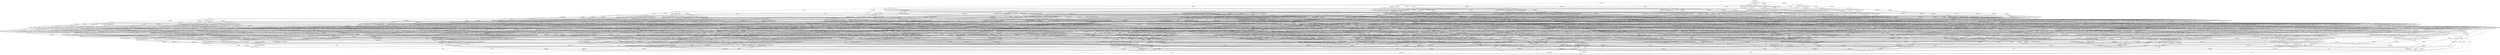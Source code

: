 digraph G {
center = TRUE;
mclimit = 10.0;
nodesep = 0.05;
node [ width=0.25, height=0.25, label="" ];
s0 [ peripheries=2 ];
s0 [label="(2,2,2,1)"];
s1 [label="(3,2,2,1)"];
s2 [label="(2,4,2,1)"];
s3 [label="(2,3,2,1)"];
s4 [label="(2,2,3,1)"];
s5 [label="(2,2,2,2)"];
s6 [label="(1,2,2,1)"];
s7 [label="(3,4,2,1)"];
s8 [label="(3,3,2,1)"];
s9 [label="(3,2,3,1)"];
s10 [label="(3,2,2,2)"];
s11 [label="(2,1,2,1)"];
s12 [label="(2,4,3,1)"];
s13 [label="(2,4,2,2)"];
s14 [label="(2,3,3,1)"];
s15 [label="(2,3,2,2)"];
s16 [label="(2,2,1,1)"];
s17 [label="(2,2,3,2)"];
s18 [label="(2,2,2,15)"];
s19 [label="(2,2,2,11)"];
s20 [label="(2,2,2,3)"];
s21 [label="(1,4,2,1)"];
s22 [label="(1,3,2,1)"];
s23 [label="(1,2,3,1)"];
s24 [label="(1,2,2,2)"];
s25 [label="(3,1,2,1)"];
s26 [label="(3,4,3,1)"];
s27 [label="(3,4,2,2)"];
s28 [label="(3,3,3,1)"];
s29 [label="(3,3,2,2)"];
s30 [label="(3,2,1,1)"];
s31 [label="(3,2,3,2)"];
s32 [label="(3,2,2,15)"];
s33 [label="(3,2,2,11)"];
s34 [label="(3,2,2,3)"];
s35 [label="(2,1,3,1)"];
s36 [label="(2,1,2,2)"];
s37 [label="(2,4,1,1)"];
s38 [label="(2,4,3,2)"];
s39 [label="(2,4,2,15)"];
s40 [label="(2,4,2,11)"];
s41 [label="(2,4,2,3)"];
s42 [label="(2,3,1,1)"];
s43 [label="(2,3,3,2)"];
s44 [label="(2,3,2,15)"];
s45 [label="(2,3,2,11)"];
s46 [label="(2,3,2,3)"];
s47 [label="(2,2,1,2)"];
s48 [label="(2,2,3,15)"];
s49 [label="(2,2,3,11)"];
s50 [label="(2,2,3,3)"];
s51 [label="(2,2,2,22)"];
s52 [label="(2,2,2,16)"];
s53 [label="(2,2,2,26)"];
s54 [label="(2,2,2,13)"];
s55 [label="(2,2,2,12)"];
s56 [label="(2,2,2,8)"];
s57 [label="(2,2,2,4)"];
s58 [label="(1,1,2,1)"];
s59 [label="(1,4,3,1)"];
s60 [label="(1,4,2,2)"];
s61 [label="(1,3,3,1)"];
s62 [label="(1,3,2,2)"];
s63 [label="(1,2,1,1)"];
s64 [label="(1,2,3,2)"];
s65 [label="(1,2,2,15)"];
s66 [label="(1,2,2,11)"];
s67 [label="(1,2,2,3)"];
s68 [label="(3,1,3,1)"];
s69 [label="(3,1,2,2)"];
s70 [label="(3,4,1,1)"];
s71 [label="(3,4,3,2)"];
s72 [label="(3,4,2,15)"];
s73 [label="(3,4,2,11)"];
s74 [label="(3,4,2,3)"];
s75 [label="(3,3,1,1)"];
s76 [label="(3,3,3,2)"];
s77 [label="(3,3,2,15)"];
s78 [label="(3,3,2,11)"];
s79 [label="(3,3,2,3)"];
s80 [label="(3,2,1,2)"];
s81 [label="(3,2,3,15)"];
s82 [label="(3,2,3,11)"];
s83 [label="(3,2,3,3)"];
s84 [label="(3,2,2,22)"];
s85 [label="(3,2,2,16)"];
s86 [label="(3,2,2,26)"];
s87 [label="(3,2,2,13)"];
s88 [label="(3,2,2,12)"];
s89 [label="(3,2,2,8)"];
s90 [label="(3,2,2,4)"];
s91 [label="(2,1,1,1)"];
s92 [label="(2,1,3,2)"];
s93 [label="(2,1,2,15)"];
s94 [label="(2,1,2,11)"];
s95 [label="(2,1,2,3)"];
s96 [label="(2,4,1,2)"];
s97 [label="(2,4,3,15)"];
s98 [label="(2,4,3,11)"];
s99 [label="(2,4,3,3)"];
s100 [label="(2,4,2,22)"];
s101 [label="(2,4,2,16)"];
s102 [label="(2,4,2,26)"];
s103 [label="(2,4,2,13)"];
s104 [label="(2,4,2,12)"];
s105 [label="(2,4,2,8)"];
s106 [label="(2,4,2,4)"];
s107 [label="(2,3,1,2)"];
s108 [label="(2,3,3,15)"];
s109 [label="(2,3,3,11)"];
s110 [label="(2,3,3,3)"];
s111 [label="(2,3,2,22)"];
s112 [label="(2,3,2,16)"];
s113 [label="(2,3,2,26)"];
s114 [label="(2,3,2,13)"];
s115 [label="(2,3,2,12)"];
s116 [label="(2,3,2,8)"];
s117 [label="(2,3,2,4)"];
s118 [label="(2,2,1,15)"];
s119 [label="(2,2,1,11)"];
s120 [label="(2,2,1,3)"];
s121 [label="(2,2,3,22)"];
s122 [label="(2,2,3,16)"];
s123 [label="(2,2,3,26)"];
s124 [label="(2,2,3,13)"];
s125 [label="(2,2,3,12)"];
s126 [label="(2,2,3,8)"];
s127 [label="(2,2,3,4)"];
s128 [label="(2,2,2,25)"];
s129 [label="(2,2,2,23)"];
s130 [label="(2,2,2,21)"];
s131 [label="(2,2,2,17)"];
s132 [label="(2,2,2,14)"];
s133 [label="(2,2,2,10)"];
s134 [label="(2,2,2,9)"];
s135 [label="(2,2,2,6)"];
s136 [label="(2,2,2,5)"];
s137 [label="(1,1,3,1)"];
s138 [label="(1,1,2,2)"];
s139 [label="(1,4,1,1)"];
s140 [label="(1,4,3,2)"];
s141 [label="(1,4,2,15)"];
s142 [label="(1,4,2,11)"];
s143 [label="(1,4,2,3)"];
s144 [label="(1,3,1,1)"];
s145 [label="(1,3,3,2)"];
s146 [label="(1,3,2,15)"];
s147 [label="(1,3,2,11)"];
s148 [label="(1,3,2,3)"];
s149 [label="(1,2,1,2)"];
s150 [label="(1,2,3,15)"];
s151 [label="(1,2,3,11)"];
s152 [label="(1,2,3,3)"];
s153 [label="(1,2,2,22)"];
s154 [label="(1,2,2,16)"];
s155 [label="(1,2,2,26)"];
s156 [label="(1,2,2,13)"];
s157 [label="(1,2,2,12)"];
s158 [label="(1,2,2,8)"];
s159 [label="(1,2,2,4)"];
s160 [label="(3,1,1,1)"];
s161 [label="(3,1,3,2)"];
s162 [label="(3,1,2,15)"];
s163 [label="(3,1,2,11)"];
s164 [label="(3,1,2,3)"];
s165 [label="(3,4,1,2)"];
s166 [label="(3,4,3,15)"];
s167 [label="(3,4,3,11)"];
s168 [label="(3,4,3,3)"];
s169 [label="(3,4,2,22)"];
s170 [label="(3,4,2,16)"];
s171 [label="(3,4,2,26)"];
s172 [label="(3,4,2,13)"];
s173 [label="(3,4,2,12)"];
s174 [label="(3,4,2,8)"];
s175 [label="(3,4,2,4)"];
s176 [label="(3,3,1,2)"];
s177 [label="(3,3,3,15)"];
s178 [label="(3,3,3,11)"];
s179 [label="(3,3,3,3)"];
s180 [label="(3,3,2,22)"];
s181 [label="(3,3,2,16)"];
s182 [label="(3,3,2,26)"];
s183 [label="(3,3,2,13)"];
s184 [label="(3,3,2,12)"];
s185 [label="(3,3,2,8)"];
s186 [label="(3,3,2,4)"];
s187 [label="(3,2,1,15)"];
s188 [label="(3,2,1,11)"];
s189 [label="(3,2,1,3)"];
s190 [label="(3,2,3,22)"];
s191 [label="(3,2,3,16)"];
s192 [label="(3,2,3,26)"];
s193 [label="(3,2,3,13)"];
s194 [label="(3,2,3,12)"];
s195 [label="(3,2,3,8)"];
s196 [label="(3,2,3,4)"];
s197 [label="(3,2,2,25)"];
s198 [label="(3,2,2,23)"];
s199 [label="(3,2,2,21)"];
s200 [label="(3,2,2,17)"];
s201 [label="(3,2,2,14)"];
s202 [label="(3,2,2,10)"];
s203 [label="(3,2,2,9)"];
s204 [label="(3,2,2,6)"];
s205 [label="(3,2,2,5)"];
s206 [label="(2,1,1,2)"];
s207 [label="(2,1,3,15)"];
s208 [label="(2,1,3,11)"];
s209 [label="(2,1,3,3)"];
s210 [label="(2,1,2,22)"];
s211 [label="(2,1,2,16)"];
s212 [label="(2,1,2,26)"];
s213 [label="(2,1,2,13)"];
s214 [label="(2,1,2,12)"];
s215 [label="(2,1,2,8)"];
s216 [label="(2,1,2,4)"];
s217 [label="(2,4,1,15)"];
s218 [label="(2,4,1,11)"];
s219 [label="(2,4,1,3)"];
s220 [label="(2,4,3,22)"];
s221 [label="(2,4,3,16)"];
s222 [label="(2,4,3,26)"];
s223 [label="(2,4,3,13)"];
s224 [label="(2,4,3,12)"];
s225 [label="(2,4,3,8)"];
s226 [label="(2,4,3,4)"];
s227 [label="(2,4,2,25)"];
s228 [label="(2,4,2,23)"];
s229 [label="(2,4,2,21)"];
s230 [label="(2,4,2,17)"];
s231 [label="(2,4,2,14)"];
s232 [label="(2,4,2,10)"];
s233 [label="(2,4,2,9)"];
s234 [label="(2,4,2,6)"];
s235 [label="(2,4,2,5)"];
s236 [label="(2,3,1,15)"];
s237 [label="(2,3,1,11)"];
s238 [label="(2,3,1,3)"];
s239 [label="(2,3,3,22)"];
s240 [label="(2,3,3,16)"];
s241 [label="(2,3,3,26)"];
s242 [label="(2,3,3,13)"];
s243 [label="(2,3,3,12)"];
s244 [label="(2,3,3,8)"];
s245 [label="(2,3,3,4)"];
s246 [label="(2,3,2,25)"];
s247 [label="(2,3,2,23)"];
s248 [label="(2,3,2,21)"];
s249 [label="(2,3,2,17)"];
s250 [label="(2,3,2,14)"];
s251 [label="(2,3,2,10)"];
s252 [label="(2,3,2,9)"];
s253 [label="(2,3,2,6)"];
s254 [label="(2,3,2,5)"];
s255 [label="(2,2,1,22)"];
s256 [label="(2,2,1,16)"];
s257 [label="(2,2,1,26)"];
s258 [label="(2,2,1,13)"];
s259 [label="(2,2,1,12)"];
s260 [label="(2,2,1,8)"];
s261 [label="(2,2,1,4)"];
s262 [label="(2,2,3,25)"];
s263 [label="(2,2,3,23)"];
s264 [label="(2,2,3,21)"];
s265 [label="(2,2,3,17)"];
s266 [label="(2,2,3,14)"];
s267 [label="(2,2,3,10)"];
s268 [label="(2,2,3,9)"];
s269 [label="(2,2,3,6)"];
s270 [label="(2,2,3,5)"];
s271 [label="(2,2,2,24)"];
s272 [label="(2,2,2,18)"];
s273 [label="(2,2,2,7)"];
s274 [label="(1,1,1,1)"];
s275 [label="(1,1,3,2)"];
s276 [label="(1,1,2,15)"];
s277 [label="(1,1,2,11)"];
s278 [label="(1,1,2,3)"];
s279 [label="(1,4,1,2)"];
s280 [label="(1,4,3,15)"];
s281 [label="(1,4,3,11)"];
s282 [label="(1,4,3,3)"];
s283 [label="(1,4,2,22)"];
s284 [label="(1,4,2,16)"];
s285 [label="(1,4,2,26)"];
s286 [label="(1,4,2,13)"];
s287 [label="(1,4,2,12)"];
s288 [label="(1,4,2,8)"];
s289 [label="(1,4,2,4)"];
s290 [label="(1,3,1,2)"];
s291 [label="(1,3,3,15)"];
s292 [label="(1,3,3,11)"];
s293 [label="(1,3,3,3)"];
s294 [label="(1,3,2,22)"];
s295 [label="(1,3,2,16)"];
s296 [label="(1,3,2,26)"];
s297 [label="(1,3,2,13)"];
s298 [label="(1,3,2,12)"];
s299 [label="(1,3,2,8)"];
s300 [label="(1,3,2,4)"];
s301 [label="(1,2,1,15)"];
s302 [label="(1,2,1,11)"];
s303 [label="(1,2,1,3)"];
s304 [label="(1,2,3,22)"];
s305 [label="(1,2,3,16)"];
s306 [label="(1,2,3,26)"];
s307 [label="(1,2,3,13)"];
s308 [label="(1,2,3,12)"];
s309 [label="(1,2,3,8)"];
s310 [label="(1,2,3,4)"];
s311 [label="(1,2,2,25)"];
s312 [label="(1,2,2,23)"];
s313 [label="(1,2,2,21)"];
s314 [label="(1,2,2,17)"];
s315 [label="(1,2,2,14)"];
s316 [label="(1,2,2,10)"];
s317 [label="(1,2,2,9)"];
s318 [label="(1,2,2,6)"];
s319 [label="(1,2,2,5)"];
s320 [label="(3,1,1,2)"];
s321 [label="(3,1,3,15)"];
s322 [label="(3,1,3,11)"];
s323 [label="(3,1,3,3)"];
s324 [label="(3,1,2,22)"];
s325 [label="(3,1,2,16)"];
s326 [label="(3,1,2,26)"];
s327 [label="(3,1,2,13)"];
s328 [label="(3,1,2,12)"];
s329 [label="(3,1,2,8)"];
s330 [label="(3,1,2,4)"];
s331 [label="(3,4,1,15)"];
s332 [label="(3,4,1,11)"];
s333 [label="(3,4,1,3)"];
s334 [label="(3,4,3,22)"];
s335 [label="(3,4,3,16)"];
s336 [label="(3,4,3,26)"];
s337 [label="(3,4,3,13)"];
s338 [label="(3,4,3,12)"];
s339 [label="(3,4,3,8)"];
s340 [label="(3,4,3,4)"];
s341 [label="(3,4,2,25)"];
s342 [label="(3,4,2,23)"];
s343 [label="(3,4,2,21)"];
s344 [label="(3,4,2,17)"];
s345 [label="(3,4,2,14)"];
s346 [label="(3,4,2,10)"];
s347 [label="(3,4,2,9)"];
s348 [label="(3,4,2,6)"];
s349 [label="(3,4,2,5)"];
s350 [label="(3,3,1,15)"];
s351 [label="(3,3,1,11)"];
s352 [label="(3,3,1,3)"];
s353 [label="(3,3,3,22)"];
s354 [label="(3,3,3,16)"];
s355 [label="(3,3,3,26)"];
s356 [label="(3,3,3,13)"];
s357 [label="(3,3,3,12)"];
s358 [label="(3,3,3,8)"];
s359 [label="(3,3,3,4)"];
s360 [label="(3,3,2,25)"];
s361 [label="(3,3,2,23)"];
s362 [label="(3,3,2,21)"];
s363 [label="(3,3,2,17)"];
s364 [label="(3,3,2,14)"];
s365 [label="(3,3,2,10)"];
s366 [label="(3,3,2,9)"];
s367 [label="(3,3,2,6)"];
s368 [label="(3,3,2,5)"];
s369 [label="(3,2,1,22)"];
s370 [label="(3,2,1,16)"];
s371 [label="(3,2,1,26)"];
s372 [label="(3,2,1,13)"];
s373 [label="(3,2,1,12)"];
s374 [label="(3,2,1,8)"];
s375 [label="(3,2,1,4)"];
s376 [label="(3,2,3,25)"];
s377 [label="(3,2,3,23)"];
s378 [label="(3,2,3,21)"];
s379 [label="(3,2,3,17)"];
s380 [label="(3,2,3,14)"];
s381 [label="(3,2,3,10)"];
s382 [label="(3,2,3,9)"];
s383 [label="(3,2,3,6)"];
s384 [label="(3,2,3,5)"];
s385 [label="(3,2,2,24)"];
s386 [label="(3,2,2,18)"];
s387 [label="(3,2,2,7)"];
s388 [label="(2,1,1,15)"];
s389 [label="(2,1,1,11)"];
s390 [label="(2,1,1,3)"];
s391 [label="(2,1,3,22)"];
s392 [label="(2,1,3,16)"];
s393 [label="(2,1,3,26)"];
s394 [label="(2,1,3,13)"];
s395 [label="(2,1,3,12)"];
s396 [label="(2,1,3,8)"];
s397 [label="(2,1,3,4)"];
s398 [label="(2,1,2,25)"];
s399 [label="(2,1,2,23)"];
s400 [label="(2,1,2,21)"];
s401 [label="(2,1,2,17)"];
s402 [label="(2,1,2,14)"];
s403 [label="(2,1,2,10)"];
s404 [label="(2,1,2,9)"];
s405 [label="(2,1,2,6)"];
s406 [label="(2,1,2,5)"];
s407 [label="(2,4,1,22)"];
s408 [label="(2,4,1,16)"];
s409 [label="(2,4,1,26)"];
s410 [label="(2,4,1,13)"];
s411 [label="(2,4,1,12)"];
s412 [label="(2,4,1,8)"];
s413 [label="(2,4,1,4)"];
s414 [label="(2,4,3,25)"];
s415 [label="(2,4,3,23)"];
s416 [label="(2,4,3,21)"];
s417 [label="(2,4,3,17)"];
s418 [label="(2,4,3,14)"];
s419 [label="(2,4,3,10)"];
s420 [label="(2,4,3,9)"];
s421 [label="(2,4,3,6)"];
s422 [label="(2,4,3,5)"];
s423 [label="(2,4,2,24)"];
s424 [label="(2,4,2,18)"];
s425 [label="(2,4,2,7)"];
s426 [label="(2,3,1,22)"];
s427 [label="(2,3,1,16)"];
s428 [label="(2,3,1,26)"];
s429 [label="(2,3,1,13)"];
s430 [label="(2,3,1,12)"];
s431 [label="(2,3,1,8)"];
s432 [label="(2,3,1,4)"];
s433 [label="(2,3,3,25)"];
s434 [label="(2,3,3,23)"];
s435 [label="(2,3,3,21)"];
s436 [label="(2,3,3,17)"];
s437 [label="(2,3,3,14)"];
s438 [label="(2,3,3,10)"];
s439 [label="(2,3,3,9)"];
s440 [label="(2,3,3,6)"];
s441 [label="(2,3,3,5)"];
s442 [label="(2,3,2,24)"];
s443 [label="(2,3,2,18)"];
s444 [label="(2,3,2,7)"];
s445 [label="(2,2,1,25)"];
s446 [label="(2,2,1,23)"];
s447 [label="(2,2,1,21)"];
s448 [label="(2,2,1,17)"];
s449 [label="(2,2,1,14)"];
s450 [label="(2,2,1,10)"];
s451 [label="(2,2,1,9)"];
s452 [label="(2,2,1,6)"];
s453 [label="(2,2,1,5)"];
s454 [label="(2,2,3,24)"];
s455 [label="(2,2,3,18)"];
s456 [label="(2,2,3,7)"];
s457 [label="(2,2,2,19)"];
s458 [label="(1,1,1,2)"];
s459 [label="(1,1,3,15)"];
s460 [label="(1,1,3,11)"];
s461 [label="(1,1,3,3)"];
s462 [label="(1,1,2,22)"];
s463 [label="(1,1,2,16)"];
s464 [label="(1,1,2,26)"];
s465 [label="(1,1,2,13)"];
s466 [label="(1,1,2,12)"];
s467 [label="(1,1,2,8)"];
s468 [label="(1,1,2,4)"];
s469 [label="(1,4,1,15)"];
s470 [label="(1,4,1,11)"];
s471 [label="(1,4,1,3)"];
s472 [label="(1,4,3,22)"];
s473 [label="(1,4,3,16)"];
s474 [label="(1,4,3,26)"];
s475 [label="(1,4,3,13)"];
s476 [label="(1,4,3,12)"];
s477 [label="(1,4,3,8)"];
s478 [label="(1,4,3,4)"];
s479 [label="(1,4,2,25)"];
s480 [label="(1,4,2,23)"];
s481 [label="(1,4,2,21)"];
s482 [label="(1,4,2,17)"];
s483 [label="(1,4,2,14)"];
s484 [label="(1,4,2,10)"];
s485 [label="(1,4,2,9)"];
s486 [label="(1,4,2,6)"];
s487 [label="(1,4,2,5)"];
s488 [label="(1,3,1,15)"];
s489 [label="(1,3,1,11)"];
s490 [label="(1,3,1,3)"];
s491 [label="(1,3,3,22)"];
s492 [label="(1,3,3,16)"];
s493 [label="(1,3,3,26)"];
s494 [label="(1,3,3,13)"];
s495 [label="(1,3,3,12)"];
s496 [label="(1,3,3,8)"];
s497 [label="(1,3,3,4)"];
s498 [label="(1,3,2,25)"];
s499 [label="(1,3,2,23)"];
s500 [label="(1,3,2,21)"];
s501 [label="(1,3,2,17)"];
s502 [label="(1,3,2,14)"];
s503 [label="(1,3,2,10)"];
s504 [label="(1,3,2,9)"];
s505 [label="(1,3,2,6)"];
s506 [label="(1,3,2,5)"];
s507 [label="(1,2,1,22)"];
s508 [label="(1,2,1,16)"];
s509 [label="(1,2,1,26)"];
s510 [label="(1,2,1,13)"];
s511 [label="(1,2,1,12)"];
s512 [label="(1,2,1,8)"];
s513 [label="(1,2,1,4)"];
s514 [label="(1,2,3,25)"];
s515 [label="(1,2,3,23)"];
s516 [label="(1,2,3,21)"];
s517 [label="(1,2,3,17)"];
s518 [label="(1,2,3,14)"];
s519 [label="(1,2,3,10)"];
s520 [label="(1,2,3,9)"];
s521 [label="(1,2,3,6)"];
s522 [label="(1,2,3,5)"];
s523 [label="(1,2,2,24)"];
s524 [label="(1,2,2,18)"];
s525 [label="(1,2,2,7)"];
s526 [label="(3,1,1,15)"];
s527 [label="(3,1,1,11)"];
s528 [label="(3,1,1,3)"];
s529 [label="(3,1,3,22)"];
s530 [label="(3,1,3,16)"];
s531 [label="(3,1,3,26)"];
s532 [label="(3,1,3,13)"];
s533 [label="(3,1,3,12)"];
s534 [label="(3,1,3,8)"];
s535 [label="(3,1,3,4)"];
s536 [label="(3,1,2,25)"];
s537 [label="(3,1,2,23)"];
s538 [label="(3,1,2,21)"];
s539 [label="(3,1,2,17)"];
s540 [label="(3,1,2,14)"];
s541 [label="(3,1,2,10)"];
s542 [label="(3,1,2,9)"];
s543 [label="(3,1,2,6)"];
s544 [label="(3,1,2,5)"];
s545 [label="(3,4,1,22)"];
s546 [label="(3,4,1,16)"];
s547 [label="(3,4,1,26)"];
s548 [label="(3,4,1,13)"];
s549 [label="(3,4,1,12)"];
s550 [label="(3,4,1,8)"];
s551 [label="(3,4,1,4)"];
s552 [label="(3,4,3,25)"];
s553 [label="(3,4,3,23)"];
s554 [label="(3,4,3,21)"];
s555 [label="(3,4,3,17)"];
s556 [label="(3,4,3,14)"];
s557 [label="(3,4,3,10)"];
s558 [label="(3,4,3,9)"];
s559 [label="(3,4,3,6)"];
s560 [label="(3,4,3,5)"];
s561 [label="(3,4,2,24)"];
s562 [label="(3,4,2,18)"];
s563 [label="(3,4,2,7)"];
s564 [label="(3,3,1,22)"];
s565 [label="(3,3,1,16)"];
s566 [label="(3,3,1,26)"];
s567 [label="(3,3,1,13)"];
s568 [label="(3,3,1,12)"];
s569 [label="(3,3,1,8)"];
s570 [label="(3,3,1,4)"];
s571 [label="(3,3,3,25)"];
s572 [label="(3,3,3,23)"];
s573 [label="(3,3,3,21)"];
s574 [label="(3,3,3,17)"];
s575 [label="(3,3,3,14)"];
s576 [label="(3,3,3,10)"];
s577 [label="(3,3,3,9)"];
s578 [label="(3,3,3,6)"];
s579 [label="(3,3,3,5)"];
s580 [label="(3,3,2,24)"];
s581 [label="(3,3,2,18)"];
s582 [label="(3,3,2,7)"];
s583 [label="(3,2,1,25)"];
s584 [label="(3,2,1,23)"];
s585 [label="(3,2,1,21)"];
s586 [label="(3,2,1,17)"];
s587 [label="(3,2,1,14)"];
s588 [label="(3,2,1,10)"];
s589 [label="(3,2,1,9)"];
s590 [label="(3,2,1,6)"];
s591 [label="(3,2,1,5)"];
s592 [label="(3,2,3,24)"];
s593 [label="(3,2,3,18)"];
s594 [label="(3,2,3,7)"];
s595 [label="(3,2,2,19)"];
s596 [label="(2,1,1,22)"];
s597 [label="(2,1,1,16)"];
s598 [label="(2,1,1,26)"];
s599 [label="(2,1,1,13)"];
s600 [label="(2,1,1,12)"];
s601 [label="(2,1,1,8)"];
s602 [label="(2,1,1,4)"];
s603 [label="(2,1,3,25)"];
s604 [label="(2,1,3,23)"];
s605 [label="(2,1,3,21)"];
s606 [label="(2,1,3,17)"];
s607 [label="(2,1,3,14)"];
s608 [label="(2,1,3,10)"];
s609 [label="(2,1,3,9)"];
s610 [label="(2,1,3,6)"];
s611 [label="(2,1,3,5)"];
s612 [label="(2,1,2,24)"];
s613 [label="(2,1,2,18)"];
s614 [label="(2,1,2,7)"];
s615 [label="(2,4,1,25)"];
s616 [label="(2,4,1,23)"];
s617 [label="(2,4,1,21)"];
s618 [label="(2,4,1,17)"];
s619 [label="(2,4,1,14)"];
s620 [label="(2,4,1,10)"];
s621 [label="(2,4,1,9)"];
s622 [label="(2,4,1,6)"];
s623 [label="(2,4,1,5)"];
s624 [label="(2,4,3,24)"];
s625 [label="(2,4,3,18)"];
s626 [label="(2,4,3,7)"];
s627 [label="(2,4,2,19)"];
s628 [label="(2,3,1,25)"];
s629 [label="(2,3,1,23)"];
s630 [label="(2,3,1,21)"];
s631 [label="(2,3,1,17)"];
s632 [label="(2,3,1,14)"];
s633 [label="(2,3,1,10)"];
s634 [label="(2,3,1,9)"];
s635 [label="(2,3,1,6)"];
s636 [label="(2,3,1,5)"];
s637 [label="(2,3,3,24)"];
s638 [label="(2,3,3,18)"];
s639 [label="(2,3,3,7)"];
s640 [label="(2,3,2,19)"];
s641 [label="(2,2,1,24)"];
s642 [label="(2,2,1,18)"];
s643 [label="(2,2,1,7)"];
s644 [label="(2,2,3,19)"];
s645 [label="(2,2,2,20)"];
s646 [label="(1,1,1,15)"];
s647 [label="(1,1,1,11)"];
s648 [label="(1,1,1,3)"];
s649 [label="(1,1,3,22)"];
s650 [label="(1,1,3,16)"];
s651 [label="(1,1,3,26)"];
s652 [label="(1,1,3,13)"];
s653 [label="(1,1,3,12)"];
s654 [label="(1,1,3,8)"];
s655 [label="(1,1,3,4)"];
s656 [label="(1,1,2,25)"];
s657 [label="(1,1,2,23)"];
s658 [label="(1,1,2,21)"];
s659 [label="(1,1,2,17)"];
s660 [label="(1,1,2,14)"];
s661 [label="(1,1,2,10)"];
s662 [label="(1,1,2,9)"];
s663 [label="(1,1,2,6)"];
s664 [label="(1,1,2,5)"];
s665 [label="(1,4,1,22)"];
s666 [label="(1,4,1,16)"];
s667 [label="(1,4,1,26)"];
s668 [label="(1,4,1,13)"];
s669 [label="(1,4,1,12)"];
s670 [label="(1,4,1,8)"];
s671 [label="(1,4,1,4)"];
s672 [label="(1,4,3,25)"];
s673 [label="(1,4,3,23)"];
s674 [label="(1,4,3,21)"];
s675 [label="(1,4,3,17)"];
s676 [label="(1,4,3,14)"];
s677 [label="(1,4,3,10)"];
s678 [label="(1,4,3,9)"];
s679 [label="(1,4,3,6)"];
s680 [label="(1,4,3,5)"];
s681 [label="(1,4,2,24)"];
s682 [label="(1,4,2,18)"];
s683 [label="(1,4,2,7)"];
s684 [label="(1,3,1,22)"];
s685 [label="(1,3,1,16)"];
s686 [label="(1,3,1,26)"];
s687 [label="(1,3,1,13)"];
s688 [label="(1,3,1,12)"];
s689 [label="(1,3,1,8)"];
s690 [label="(1,3,1,4)"];
s691 [label="(1,3,3,25)"];
s692 [label="(1,3,3,23)"];
s693 [label="(1,3,3,21)"];
s694 [label="(1,3,3,17)"];
s695 [label="(1,3,3,14)"];
s696 [label="(1,3,3,10)"];
s697 [label="(1,3,3,9)"];
s698 [label="(1,3,3,6)"];
s699 [label="(1,3,3,5)"];
s700 [label="(1,3,2,24)"];
s701 [label="(1,3,2,18)"];
s702 [label="(1,3,2,7)"];
s703 [label="(1,2,1,25)"];
s704 [label="(1,2,1,23)"];
s705 [label="(1,2,1,21)"];
s706 [label="(1,2,1,17)"];
s707 [label="(1,2,1,14)"];
s708 [label="(1,2,1,10)"];
s709 [label="(1,2,1,9)"];
s710 [label="(1,2,1,6)"];
s711 [label="(1,2,1,5)"];
s712 [label="(1,2,3,24)"];
s713 [label="(1,2,3,18)"];
s714 [label="(1,2,3,7)"];
s715 [label="(1,2,2,19)"];
s716 [label="(3,1,1,22)"];
s717 [label="(3,1,1,16)"];
s718 [label="(3,1,1,26)"];
s719 [label="(3,1,1,13)"];
s720 [label="(3,1,1,12)"];
s721 [label="(3,1,1,8)"];
s722 [label="(3,1,1,4)"];
s723 [label="(3,1,3,25)"];
s724 [label="(3,1,3,23)"];
s725 [label="(3,1,3,21)"];
s726 [label="(3,1,3,17)"];
s727 [label="(3,1,3,14)"];
s728 [label="(3,1,3,10)"];
s729 [label="(3,1,3,9)"];
s730 [label="(3,1,3,6)"];
s731 [label="(3,1,3,5)"];
s732 [label="(3,1,2,24)"];
s733 [label="(3,1,2,18)"];
s734 [label="(3,1,2,7)"];
s735 [label="(3,4,1,25)"];
s736 [label="(3,4,1,23)"];
s737 [label="(3,4,1,21)"];
s738 [label="(3,4,1,17)"];
s739 [label="(3,4,1,14)"];
s740 [label="(3,4,1,10)"];
s741 [label="(3,4,1,9)"];
s742 [label="(3,4,1,6)"];
s743 [label="(3,4,1,5)"];
s744 [label="(3,4,3,24)"];
s745 [label="(3,4,3,18)"];
s746 [label="(3,4,3,7)"];
s747 [label="(3,4,2,19)"];
s748 [label="(3,3,1,25)"];
s749 [label="(3,3,1,23)"];
s750 [label="(3,3,1,21)"];
s751 [label="(3,3,1,17)"];
s752 [label="(3,3,1,14)"];
s753 [label="(3,3,1,10)"];
s754 [label="(3,3,1,9)"];
s755 [label="(3,3,1,6)"];
s756 [label="(3,3,1,5)"];
s757 [label="(3,3,3,24)"];
s758 [label="(3,3,3,18)"];
s759 [label="(3,3,3,7)"];
s760 [label="(3,3,2,19)"];
s761 [label="(3,2,1,24)"];
s762 [label="(3,2,1,18)"];
s763 [label="(3,2,1,7)"];
s764 [label="(3,2,3,19)"];
s765 [label="(3,2,2,20)"];
s766 [label="(2,1,1,25)"];
s767 [label="(2,1,1,23)"];
s768 [label="(2,1,1,21)"];
s769 [label="(2,1,1,17)"];
s770 [label="(2,1,1,14)"];
s771 [label="(2,1,1,10)"];
s772 [label="(2,1,1,9)"];
s773 [label="(2,1,1,6)"];
s774 [label="(2,1,1,5)"];
s775 [label="(2,1,3,24)"];
s776 [label="(2,1,3,18)"];
s777 [label="(2,1,3,7)"];
s778 [label="(2,1,2,19)"];
s779 [label="(2,4,1,24)"];
s780 [label="(2,4,1,18)"];
s781 [label="(2,4,1,7)"];
s782 [label="(2,4,3,19)"];
s783 [label="(2,4,2,20)"];
s784 [label="(2,3,1,24)"];
s785 [label="(2,3,1,18)"];
s786 [label="(2,3,1,7)"];
s787 [label="(2,3,3,19)"];
s788 [label="(2,3,2,20)"];
s789 [label="(2,2,1,19)"];
s790 [label="(2,2,3,20)"];
s791 [label="(1,1,1,22)"];
s792 [label="(1,1,1,16)"];
s793 [label="(1,1,1,26)"];
s794 [label="(1,1,1,13)"];
s795 [label="(1,1,1,12)"];
s796 [label="(1,1,1,8)"];
s797 [label="(1,1,1,4)"];
s798 [label="(1,1,3,25)"];
s799 [label="(1,1,3,23)"];
s800 [label="(1,1,3,21)"];
s801 [label="(1,1,3,17)"];
s802 [label="(1,1,3,14)"];
s803 [label="(1,1,3,10)"];
s804 [label="(1,1,3,9)"];
s805 [label="(1,1,3,6)"];
s806 [label="(1,1,3,5)"];
s807 [label="(1,1,2,24)"];
s808 [label="(1,1,2,18)"];
s809 [label="(1,1,2,7)"];
s810 [label="(1,4,1,25)"];
s811 [label="(1,4,1,23)"];
s812 [label="(1,4,1,21)"];
s813 [label="(1,4,1,17)"];
s814 [label="(1,4,1,14)"];
s815 [label="(1,4,1,10)"];
s816 [label="(1,4,1,9)"];
s817 [label="(1,4,1,6)"];
s818 [label="(1,4,1,5)"];
s819 [label="(1,4,3,24)"];
s820 [label="(1,4,3,18)"];
s821 [label="(1,4,3,7)"];
s822 [label="(1,4,2,19)"];
s823 [label="(1,3,1,25)"];
s824 [label="(1,3,1,23)"];
s825 [label="(1,3,1,21)"];
s826 [label="(1,3,1,17)"];
s827 [label="(1,3,1,14)"];
s828 [label="(1,3,1,10)"];
s829 [label="(1,3,1,9)"];
s830 [label="(1,3,1,6)"];
s831 [label="(1,3,1,5)"];
s832 [label="(1,3,3,24)"];
s833 [label="(1,3,3,18)"];
s834 [label="(1,3,3,7)"];
s835 [label="(1,3,2,19)"];
s836 [label="(1,2,1,24)"];
s837 [label="(1,2,1,18)"];
s838 [label="(1,2,1,7)"];
s839 [label="(1,2,3,19)"];
s840 [label="(1,2,2,20)"];
s841 [label="(3,1,1,25)"];
s842 [label="(3,1,1,23)"];
s843 [label="(3,1,1,21)"];
s844 [label="(3,1,1,17)"];
s845 [label="(3,1,1,14)"];
s846 [label="(3,1,1,10)"];
s847 [label="(3,1,1,9)"];
s848 [label="(3,1,1,6)"];
s849 [label="(3,1,1,5)"];
s850 [label="(3,1,3,24)"];
s851 [label="(3,1,3,18)"];
s852 [label="(3,1,3,7)"];
s853 [label="(3,1,2,19)"];
s854 [label="(3,4,1,24)"];
s855 [label="(3,4,1,18)"];
s856 [label="(3,4,1,7)"];
s857 [label="(3,4,3,19)"];
s858 [label="(3,4,2,20)"];
s859 [label="(3,3,1,24)"];
s860 [label="(3,3,1,18)"];
s861 [label="(3,3,1,7)"];
s862 [label="(3,3,3,19)"];
s863 [label="(3,3,2,20)"];
s864 [label="(3,2,1,19)"];
s865 [label="(3,2,3,20)"];
s866 [label="(2,1,1,24)"];
s867 [label="(2,1,1,18)"];
s868 [label="(2,1,1,7)"];
s869 [label="(2,1,3,19)"];
s870 [label="(2,1,2,20)"];
s871 [label="(2,4,1,19)"];
s872 [label="(2,4,3,20)"];
s873 [label="(2,3,1,19)"];
s874 [label="(2,3,3,20)"];
s875 [label="(2,2,1,20)"];
s876 [label="(1,1,1,25)"];
s877 [label="(1,1,1,23)"];
s878 [label="(1,1,1,21)"];
s879 [label="(1,1,1,17)"];
s880 [label="(1,1,1,14)"];
s881 [label="(1,1,1,10)"];
s882 [label="(1,1,1,9)"];
s883 [label="(1,1,1,6)"];
s884 [label="(1,1,1,5)"];
s885 [label="(1,1,3,24)"];
s886 [label="(1,1,3,18)"];
s887 [label="(1,1,3,7)"];
s888 [label="(1,1,2,19)"];
s889 [label="(1,4,1,24)"];
s890 [label="(1,4,1,18)"];
s891 [label="(1,4,1,7)"];
s892 [label="(1,4,3,19)"];
s893 [label="(1,4,2,20)"];
s894 [label="(1,3,1,24)"];
s895 [label="(1,3,1,18)"];
s896 [label="(1,3,1,7)"];
s897 [label="(1,3,3,19)"];
s898 [label="(1,3,2,20)"];
s899 [label="(1,2,1,19)"];
s900 [label="(1,2,3,20)"];
s901 [label="(3,1,1,24)"];
s902 [label="(3,1,1,18)"];
s903 [label="(3,1,1,7)"];
s904 [label="(3,1,3,19)"];
s905 [label="(3,1,2,20)"];
s906 [label="(3,4,1,19)"];
s907 [label="(3,4,3,20)"];
s908 [label="(3,3,1,19)"];
s909 [label="(3,3,3,20)"];
s910 [label="(3,2,1,20)"];
s911 [label="(2,1,1,19)"];
s912 [label="(2,1,3,20)"];
s913 [label="(2,4,1,20)"];
s914 [label="(2,3,1,20)"];
s915 [label="(1,1,1,24)"];
s916 [label="(1,1,1,18)"];
s917 [label="(1,1,1,7)"];
s918 [label="(1,1,3,19)"];
s919 [label="(1,1,2,20)"];
s920 [label="(1,4,1,19)"];
s921 [label="(1,4,3,20)"];
s922 [label="(1,3,1,19)"];
s923 [label="(1,3,3,20)"];
s924 [label="(1,2,1,20)"];
s925 [label="(3,1,1,19)"];
s926 [label="(3,1,3,20)"];
s927 [label="(3,4,1,20)"];
s928 [label="(3,3,1,20)"];
s929 [label="(2,1,1,20)"];
s930 [label="(1,1,1,19)"];
s931 [label="(1,1,3,20)"];
s932 [label="(1,4,1,20)"];
s933 [label="(1,3,1,20)"];
s934 [label="(3,1,1,20)"];
s935 [label="(1,1,1,20)"];
s0->s1[label="pumpStarted"];
s0->s2[label="pumpRunning_1"];
s0->s3[label="waterRise_0"];
s0->s4[label="methaneRise"];
s0->s5[label="receiveMsg"];
s1->s6[label="pumpStopped"];
s1->s7[label="pumpRunning_1"];
s1->s8[label="waterRise_0"];
s1->s9[label="methaneRise"];
s1->s10[label="receiveMsg"];
s2->s7[label="pumpStarted"];
s2->s11[label="waterRise_1"];
s2->s12[label="methaneRise"];
s2->s13[label="receiveMsg"];
s3->s8[label="pumpStarted"];
s3->s11[label="pumpRunning_0"];
s3->s14[label="methaneRise"];
s3->s15[label="receiveMsg"];
s4->s9[label="pumpStarted"];
s4->s12[label="pumpRunning_1"];
s4->s14[label="waterRise_0"];
s4->s16[label="methaneLower"];
s4->s17[label="receiveMsg"];
s5->s10[label="pumpStarted"];
s5->s13[label="pumpRunning_1"];
s5->s15[label="waterRise_0"];
s5->s17[label="methaneRise"];
s5->s18[label="levelMsg"];
s5->s19[label="palarmMsg"];
s5->s20[label="commandMsg"];
s6->s21[label="pumpRunning_1"];
s6->s22[label="waterRise_0"];
s6->s23[label="methaneRise"];
s6->s24[label="receiveMsg"];
s7->s21[label="pumpStopped"];
s7->s25[label="waterRise_1"];
s7->s26[label="methaneRise"];
s7->s27[label="receiveMsg"];
s8->s22[label="pumpStopped"];
s8->s25[label="pumpRunning_0"];
s8->s28[label="methaneRise"];
s8->s29[label="receiveMsg"];
s9->s23[label="pumpStopped"];
s9->s26[label="pumpRunning_1"];
s9->s28[label="waterRise_0"];
s9->s30[label="methaneLower"];
s9->s31[label="receiveMsg"];
s10->s24[label="pumpStopped"];
s10->s27[label="pumpRunning_1"];
s10->s29[label="waterRise_0"];
s10->s31[label="methaneRise"];
s10->s32[label="levelMsg"];
s10->s33[label="palarmMsg"];
s10->s34[label="commandMsg"];
s11->s25[label="pumpStarted"];
s11->s35[label="methaneRise"];
s11->s36[label="receiveMsg"];
s12->s26[label="pumpStarted"];
s12->s35[label="waterRise_1"];
s12->s37[label="methaneLower"];
s12->s38[label="receiveMsg"];
s13->s27[label="pumpStarted"];
s13->s36[label="waterRise_1"];
s13->s38[label="methaneRise"];
s13->s39[label="levelMsg"];
s13->s40[label="palarmMsg"];
s13->s41[label="commandMsg"];
s14->s28[label="pumpStarted"];
s14->s35[label="pumpRunning_0"];
s14->s42[label="methaneLower"];
s14->s43[label="receiveMsg"];
s15->s29[label="pumpStarted"];
s15->s36[label="pumpRunning_0"];
s15->s43[label="methaneRise"];
s15->s44[label="levelMsg"];
s15->s45[label="palarmMsg"];
s15->s46[label="commandMsg"];
s16->s30[label="pumpStarted"];
s16->s37[label="pumpRunning_1"];
s16->s42[label="waterRise_0"];
s16->s47[label="receiveMsg"];
s17->s31[label="pumpStarted"];
s17->s38[label="pumpRunning_1"];
s17->s43[label="waterRise_0"];
s17->s47[label="methaneLower"];
s17->s48[label="levelMsg"];
s17->s49[label="palarmMsg"];
s17->s50[label="commandMsg"];
s18->s32[label="pumpStarted"];
s18->s39[label="pumpRunning_1"];
s18->s44[label="waterRise_0"];
s18->s48[label="methaneRise"];
s18->s51[label="lowLevel"];
s18->s52[label="highLevel"];
s18->s53[label="end_3"];
s19->s33[label="pumpStarted"];
s19->s40[label="pumpRunning_1"];
s19->s45[label="waterRise_0"];
s19->s49[label="methaneRise"];
s19->s54[label="isNotRunning_2"];
s19->s55[label="isRunning_2"];
s20->s34[label="pumpStarted"];
s20->s41[label="pumpRunning_1"];
s20->s46[label="waterRise_0"];
s20->s50[label="methaneRise"];
s20->s56[label="startCmd"];
s20->s57[label="stopCmd"];
s21->s58[label="waterRise_1"];
s21->s59[label="methaneRise"];
s21->s60[label="receiveMsg"];
s22->s58[label="pumpRunning_0"];
s22->s61[label="methaneRise"];
s22->s62[label="receiveMsg"];
s23->s59[label="pumpRunning_1"];
s23->s61[label="waterRise_0"];
s23->s63[label="methaneLower"];
s23->s64[label="receiveMsg"];
s24->s60[label="pumpRunning_1"];
s24->s62[label="waterRise_0"];
s24->s64[label="methaneRise"];
s24->s65[label="levelMsg"];
s24->s66[label="palarmMsg"];
s24->s67[label="commandMsg"];
s25->s58[label="pumpStopped"];
s25->s68[label="methaneRise"];
s25->s69[label="receiveMsg"];
s26->s59[label="pumpStopped"];
s26->s68[label="waterRise_1"];
s26->s70[label="methaneLower"];
s26->s71[label="receiveMsg"];
s27->s60[label="pumpStopped"];
s27->s69[label="waterRise_1"];
s27->s71[label="methaneRise"];
s27->s72[label="levelMsg"];
s27->s73[label="palarmMsg"];
s27->s74[label="commandMsg"];
s28->s61[label="pumpStopped"];
s28->s68[label="pumpRunning_0"];
s28->s75[label="methaneLower"];
s28->s76[label="receiveMsg"];
s29->s62[label="pumpStopped"];
s29->s69[label="pumpRunning_0"];
s29->s76[label="methaneRise"];
s29->s77[label="levelMsg"];
s29->s78[label="palarmMsg"];
s29->s79[label="commandMsg"];
s30->s63[label="pumpStopped"];
s30->s70[label="pumpRunning_1"];
s30->s75[label="waterRise_0"];
s30->s80[label="receiveMsg"];
s31->s64[label="pumpStopped"];
s31->s71[label="pumpRunning_1"];
s31->s76[label="waterRise_0"];
s31->s80[label="methaneLower"];
s31->s81[label="levelMsg"];
s31->s82[label="palarmMsg"];
s31->s83[label="commandMsg"];
s32->s65[label="pumpStopped"];
s32->s72[label="pumpRunning_1"];
s32->s77[label="waterRise_0"];
s32->s81[label="methaneRise"];
s32->s84[label="lowLevel"];
s32->s85[label="highLevel"];
s32->s86[label="end_3"];
s33->s66[label="pumpStopped"];
s33->s73[label="pumpRunning_1"];
s33->s78[label="waterRise_0"];
s33->s82[label="methaneRise"];
s33->s87[label="isNotRunning_2"];
s33->s88[label="isRunning_2"];
s34->s67[label="pumpStopped"];
s34->s74[label="pumpRunning_1"];
s34->s79[label="waterRise_0"];
s34->s83[label="methaneRise"];
s34->s89[label="startCmd"];
s34->s90[label="stopCmd"];
s35->s68[label="pumpStarted"];
s35->s91[label="methaneLower"];
s35->s92[label="receiveMsg"];
s36->s69[label="pumpStarted"];
s36->s92[label="methaneRise"];
s36->s93[label="levelMsg"];
s36->s94[label="palarmMsg"];
s36->s95[label="commandMsg"];
s37->s70[label="pumpStarted"];
s37->s91[label="waterRise_1"];
s37->s96[label="receiveMsg"];
s38->s71[label="pumpStarted"];
s38->s92[label="waterRise_1"];
s38->s96[label="methaneLower"];
s38->s97[label="levelMsg"];
s38->s98[label="palarmMsg"];
s38->s99[label="commandMsg"];
s39->s72[label="pumpStarted"];
s39->s93[label="waterRise_1"];
s39->s97[label="methaneRise"];
s39->s100[label="lowLevel"];
s39->s101[label="highLevel"];
s39->s102[label="end_3"];
s40->s73[label="pumpStarted"];
s40->s94[label="waterRise_1"];
s40->s98[label="methaneRise"];
s40->s103[label="isNotRunning_2"];
s40->s104[label="isRunning_2"];
s41->s74[label="pumpStarted"];
s41->s95[label="waterRise_1"];
s41->s99[label="methaneRise"];
s41->s105[label="startCmd"];
s41->s106[label="stopCmd"];
s42->s75[label="pumpStarted"];
s42->s91[label="pumpRunning_0"];
s42->s107[label="receiveMsg"];
s43->s76[label="pumpStarted"];
s43->s92[label="pumpRunning_0"];
s43->s107[label="methaneLower"];
s43->s108[label="levelMsg"];
s43->s109[label="palarmMsg"];
s43->s110[label="commandMsg"];
s44->s77[label="pumpStarted"];
s44->s93[label="pumpRunning_0"];
s44->s108[label="methaneRise"];
s44->s111[label="lowLevel"];
s44->s112[label="highLevel"];
s44->s113[label="end_3"];
s45->s78[label="pumpStarted"];
s45->s94[label="pumpRunning_0"];
s45->s109[label="methaneRise"];
s45->s114[label="isNotRunning_2"];
s45->s115[label="isRunning_2"];
s46->s79[label="pumpStarted"];
s46->s95[label="pumpRunning_0"];
s46->s110[label="methaneRise"];
s46->s116[label="startCmd"];
s46->s117[label="stopCmd"];
s47->s80[label="pumpStarted"];
s47->s96[label="pumpRunning_1"];
s47->s107[label="waterRise_0"];
s47->s118[label="levelMsg"];
s47->s119[label="palarmMsg"];
s47->s120[label="commandMsg"];
s48->s81[label="pumpStarted"];
s48->s97[label="pumpRunning_1"];
s48->s108[label="waterRise_0"];
s48->s118[label="methaneLower"];
s48->s121[label="lowLevel"];
s48->s122[label="highLevel"];
s48->s123[label="end_3"];
s49->s82[label="pumpStarted"];
s49->s98[label="pumpRunning_1"];
s49->s109[label="waterRise_0"];
s49->s119[label="methaneLower"];
s49->s124[label="isNotRunning_2"];
s49->s125[label="isRunning_2"];
s50->s83[label="pumpStarted"];
s50->s99[label="pumpRunning_1"];
s50->s110[label="waterRise_0"];
s50->s120[label="methaneLower"];
s50->s126[label="startCmd"];
s50->s127[label="stopCmd"];
s51->s84[label="pumpStarted"];
s51->s100[label="pumpRunning_1"];
s51->s111[label="waterRise_0"];
s51->s121[label="methaneRise"];
s51->s128[label="isNotRunning_3"];
s51->s129[label="isRunning_4"];
s52->s85[label="pumpStarted"];
s52->s101[label="pumpRunning_1"];
s52->s112[label="waterRise_0"];
s52->s122[label="methaneRise"];
s52->s130[label="isMethaneStop"];
s52->s130[label="isStopped"];
s52->s130[label="isRunning_3"];
s52->s131[label="isLowStop"];
s52->s131[label="isReady_1"];
s53->s86[label="pumpStarted"];
s53->s102[label="pumpRunning_1"];
s53->s113[label="waterRise_0"];
s53->s123[label="methaneRise"];
s54->s87[label="pumpStarted"];
s54->s103[label="pumpRunning_1"];
s54->s114[label="waterRise_0"];
s54->s124[label="methaneRise"];
s54->s132[label="setMethaneStop_1"];
s55->s88[label="pumpStarted"];
s55->s104[label="pumpRunning_1"];
s55->s115[label="waterRise_0"];
s55->s125[label="methaneRise"];
s55->s54[label="pumpStop_1"];
s56->s89[label="pumpStarted"];
s56->s105[label="pumpRunning_1"];
s56->s116[label="waterRise_0"];
s56->s126[label="methaneRise"];
s56->s133[label="isReady_0"];
s56->s133[label="isRunning_1"];
s56->s134[label="isNotRunning_1"];
s57->s90[label="pumpStarted"];
s57->s106[label="pumpRunning_1"];
s57->s117[label="waterRise_0"];
s57->s127[label="methaneRise"];
s57->s135[label="isNotRunning_0"];
s57->s136[label="isRunning_0"];
s58->s137[label="methaneRise"];
s58->s138[label="receiveMsg"];
s59->s137[label="waterRise_1"];
s59->s139[label="methaneLower"];
s59->s140[label="receiveMsg"];
s60->s138[label="waterRise_1"];
s60->s140[label="methaneRise"];
s60->s141[label="levelMsg"];
s60->s142[label="palarmMsg"];
s60->s143[label="commandMsg"];
s61->s137[label="pumpRunning_0"];
s61->s144[label="methaneLower"];
s61->s145[label="receiveMsg"];
s62->s138[label="pumpRunning_0"];
s62->s145[label="methaneRise"];
s62->s146[label="levelMsg"];
s62->s147[label="palarmMsg"];
s62->s148[label="commandMsg"];
s63->s139[label="pumpRunning_1"];
s63->s144[label="waterRise_0"];
s63->s149[label="receiveMsg"];
s64->s140[label="pumpRunning_1"];
s64->s145[label="waterRise_0"];
s64->s149[label="methaneLower"];
s64->s150[label="levelMsg"];
s64->s151[label="palarmMsg"];
s64->s152[label="commandMsg"];
s65->s141[label="pumpRunning_1"];
s65->s146[label="waterRise_0"];
s65->s150[label="methaneRise"];
s65->s153[label="lowLevel"];
s65->s154[label="highLevel"];
s65->s155[label="end_3"];
s66->s142[label="pumpRunning_1"];
s66->s147[label="waterRise_0"];
s66->s151[label="methaneRise"];
s66->s156[label="isNotRunning_2"];
s66->s157[label="isRunning_2"];
s67->s143[label="pumpRunning_1"];
s67->s148[label="waterRise_0"];
s67->s152[label="methaneRise"];
s67->s158[label="startCmd"];
s67->s159[label="stopCmd"];
s68->s137[label="pumpStopped"];
s68->s160[label="methaneLower"];
s68->s161[label="receiveMsg"];
s69->s138[label="pumpStopped"];
s69->s161[label="methaneRise"];
s69->s162[label="levelMsg"];
s69->s163[label="palarmMsg"];
s69->s164[label="commandMsg"];
s70->s139[label="pumpStopped"];
s70->s160[label="waterRise_1"];
s70->s165[label="receiveMsg"];
s71->s140[label="pumpStopped"];
s71->s161[label="waterRise_1"];
s71->s165[label="methaneLower"];
s71->s166[label="levelMsg"];
s71->s167[label="palarmMsg"];
s71->s168[label="commandMsg"];
s72->s141[label="pumpStopped"];
s72->s162[label="waterRise_1"];
s72->s166[label="methaneRise"];
s72->s169[label="lowLevel"];
s72->s170[label="highLevel"];
s72->s171[label="end_3"];
s73->s142[label="pumpStopped"];
s73->s163[label="waterRise_1"];
s73->s167[label="methaneRise"];
s73->s172[label="isNotRunning_2"];
s73->s173[label="isRunning_2"];
s74->s143[label="pumpStopped"];
s74->s164[label="waterRise_1"];
s74->s168[label="methaneRise"];
s74->s174[label="startCmd"];
s74->s175[label="stopCmd"];
s75->s144[label="pumpStopped"];
s75->s160[label="pumpRunning_0"];
s75->s176[label="receiveMsg"];
s76->s145[label="pumpStopped"];
s76->s161[label="pumpRunning_0"];
s76->s176[label="methaneLower"];
s76->s177[label="levelMsg"];
s76->s178[label="palarmMsg"];
s76->s179[label="commandMsg"];
s77->s146[label="pumpStopped"];
s77->s162[label="pumpRunning_0"];
s77->s177[label="methaneRise"];
s77->s180[label="lowLevel"];
s77->s181[label="highLevel"];
s77->s182[label="end_3"];
s78->s147[label="pumpStopped"];
s78->s163[label="pumpRunning_0"];
s78->s178[label="methaneRise"];
s78->s183[label="isNotRunning_2"];
s78->s184[label="isRunning_2"];
s79->s148[label="pumpStopped"];
s79->s164[label="pumpRunning_0"];
s79->s179[label="methaneRise"];
s79->s185[label="startCmd"];
s79->s186[label="stopCmd"];
s80->s149[label="pumpStopped"];
s80->s165[label="pumpRunning_1"];
s80->s176[label="waterRise_0"];
s80->s187[label="levelMsg"];
s80->s188[label="palarmMsg"];
s80->s189[label="commandMsg"];
s81->s150[label="pumpStopped"];
s81->s166[label="pumpRunning_1"];
s81->s177[label="waterRise_0"];
s81->s187[label="methaneLower"];
s81->s190[label="lowLevel"];
s81->s191[label="highLevel"];
s81->s192[label="end_3"];
s82->s151[label="pumpStopped"];
s82->s167[label="pumpRunning_1"];
s82->s178[label="waterRise_0"];
s82->s188[label="methaneLower"];
s82->s193[label="isNotRunning_2"];
s82->s194[label="isRunning_2"];
s83->s152[label="pumpStopped"];
s83->s168[label="pumpRunning_1"];
s83->s179[label="waterRise_0"];
s83->s189[label="methaneLower"];
s83->s195[label="startCmd"];
s83->s196[label="stopCmd"];
s84->s153[label="pumpStopped"];
s84->s169[label="pumpRunning_1"];
s84->s180[label="waterRise_0"];
s84->s190[label="methaneRise"];
s84->s197[label="isNotRunning_3"];
s84->s198[label="isRunning_4"];
s85->s154[label="pumpStopped"];
s85->s170[label="pumpRunning_1"];
s85->s181[label="waterRise_0"];
s85->s191[label="methaneRise"];
s85->s199[label="isMethaneStop"];
s85->s199[label="isStopped"];
s85->s199[label="isRunning_3"];
s85->s200[label="isLowStop"];
s85->s200[label="isReady_1"];
s86->s155[label="pumpStopped"];
s86->s171[label="pumpRunning_1"];
s86->s182[label="waterRise_0"];
s86->s192[label="methaneRise"];
s87->s156[label="pumpStopped"];
s87->s172[label="pumpRunning_1"];
s87->s183[label="waterRise_0"];
s87->s193[label="methaneRise"];
s87->s201[label="setMethaneStop_1"];
s88->s157[label="pumpStopped"];
s88->s173[label="pumpRunning_1"];
s88->s184[label="waterRise_0"];
s88->s194[label="methaneRise"];
s88->s87[label="pumpStop_1"];
s89->s158[label="pumpStopped"];
s89->s174[label="pumpRunning_1"];
s89->s185[label="waterRise_0"];
s89->s195[label="methaneRise"];
s89->s202[label="isReady_0"];
s89->s202[label="isRunning_1"];
s89->s203[label="isNotRunning_1"];
s90->s159[label="pumpStopped"];
s90->s175[label="pumpRunning_1"];
s90->s186[label="waterRise_0"];
s90->s196[label="methaneRise"];
s90->s204[label="isNotRunning_0"];
s90->s205[label="isRunning_0"];
s91->s160[label="pumpStarted"];
s91->s206[label="receiveMsg"];
s92->s161[label="pumpStarted"];
s92->s206[label="methaneLower"];
s92->s207[label="levelMsg"];
s92->s208[label="palarmMsg"];
s92->s209[label="commandMsg"];
s93->s162[label="pumpStarted"];
s93->s207[label="methaneRise"];
s93->s210[label="lowLevel"];
s93->s211[label="highLevel"];
s93->s212[label="end_3"];
s94->s163[label="pumpStarted"];
s94->s208[label="methaneRise"];
s94->s213[label="isNotRunning_2"];
s94->s214[label="isRunning_2"];
s95->s164[label="pumpStarted"];
s95->s209[label="methaneRise"];
s95->s215[label="startCmd"];
s95->s216[label="stopCmd"];
s96->s165[label="pumpStarted"];
s96->s206[label="waterRise_1"];
s96->s217[label="levelMsg"];
s96->s218[label="palarmMsg"];
s96->s219[label="commandMsg"];
s97->s166[label="pumpStarted"];
s97->s207[label="waterRise_1"];
s97->s217[label="methaneLower"];
s97->s220[label="lowLevel"];
s97->s221[label="highLevel"];
s97->s222[label="end_3"];
s98->s167[label="pumpStarted"];
s98->s208[label="waterRise_1"];
s98->s218[label="methaneLower"];
s98->s223[label="isNotRunning_2"];
s98->s224[label="isRunning_2"];
s99->s168[label="pumpStarted"];
s99->s209[label="waterRise_1"];
s99->s219[label="methaneLower"];
s99->s225[label="startCmd"];
s99->s226[label="stopCmd"];
s100->s169[label="pumpStarted"];
s100->s210[label="waterRise_1"];
s100->s220[label="methaneRise"];
s100->s227[label="isNotRunning_3"];
s100->s228[label="isRunning_4"];
s101->s170[label="pumpStarted"];
s101->s211[label="waterRise_1"];
s101->s221[label="methaneRise"];
s101->s229[label="isMethaneStop"];
s101->s229[label="isStopped"];
s101->s229[label="isRunning_3"];
s101->s230[label="isLowStop"];
s101->s230[label="isReady_1"];
s102->s171[label="pumpStarted"];
s102->s212[label="waterRise_1"];
s102->s222[label="methaneRise"];
s103->s172[label="pumpStarted"];
s103->s213[label="waterRise_1"];
s103->s223[label="methaneRise"];
s103->s231[label="setMethaneStop_1"];
s104->s173[label="pumpStarted"];
s104->s214[label="waterRise_1"];
s104->s224[label="methaneRise"];
s104->s103[label="pumpStop_1"];
s105->s174[label="pumpStarted"];
s105->s215[label="waterRise_1"];
s105->s225[label="methaneRise"];
s105->s232[label="isReady_0"];
s105->s232[label="isRunning_1"];
s105->s233[label="isNotRunning_1"];
s106->s175[label="pumpStarted"];
s106->s216[label="waterRise_1"];
s106->s226[label="methaneRise"];
s106->s234[label="isNotRunning_0"];
s106->s235[label="isRunning_0"];
s107->s176[label="pumpStarted"];
s107->s206[label="pumpRunning_0"];
s107->s236[label="levelMsg"];
s107->s237[label="palarmMsg"];
s107->s238[label="commandMsg"];
s108->s177[label="pumpStarted"];
s108->s207[label="pumpRunning_0"];
s108->s236[label="methaneLower"];
s108->s239[label="lowLevel"];
s108->s240[label="highLevel"];
s108->s241[label="end_3"];
s109->s178[label="pumpStarted"];
s109->s208[label="pumpRunning_0"];
s109->s237[label="methaneLower"];
s109->s242[label="isNotRunning_2"];
s109->s243[label="isRunning_2"];
s110->s179[label="pumpStarted"];
s110->s209[label="pumpRunning_0"];
s110->s238[label="methaneLower"];
s110->s244[label="startCmd"];
s110->s245[label="stopCmd"];
s111->s180[label="pumpStarted"];
s111->s210[label="pumpRunning_0"];
s111->s239[label="methaneRise"];
s111->s246[label="isNotRunning_3"];
s111->s247[label="isRunning_4"];
s112->s181[label="pumpStarted"];
s112->s211[label="pumpRunning_0"];
s112->s240[label="methaneRise"];
s112->s248[label="isMethaneStop"];
s112->s248[label="isStopped"];
s112->s248[label="isRunning_3"];
s112->s249[label="isLowStop"];
s112->s249[label="isReady_1"];
s113->s182[label="pumpStarted"];
s113->s212[label="pumpRunning_0"];
s113->s241[label="methaneRise"];
s114->s183[label="pumpStarted"];
s114->s213[label="pumpRunning_0"];
s114->s242[label="methaneRise"];
s114->s250[label="setMethaneStop_1"];
s115->s184[label="pumpStarted"];
s115->s214[label="pumpRunning_0"];
s115->s243[label="methaneRise"];
s115->s114[label="pumpStop_1"];
s116->s185[label="pumpStarted"];
s116->s215[label="pumpRunning_0"];
s116->s244[label="methaneRise"];
s116->s251[label="isReady_0"];
s116->s251[label="isRunning_1"];
s116->s252[label="isNotRunning_1"];
s117->s186[label="pumpStarted"];
s117->s216[label="pumpRunning_0"];
s117->s245[label="methaneRise"];
s117->s253[label="isNotRunning_0"];
s117->s254[label="isRunning_0"];
s118->s187[label="pumpStarted"];
s118->s217[label="pumpRunning_1"];
s118->s236[label="waterRise_0"];
s118->s255[label="lowLevel"];
s118->s256[label="highLevel"];
s118->s257[label="end_3"];
s119->s188[label="pumpStarted"];
s119->s218[label="pumpRunning_1"];
s119->s237[label="waterRise_0"];
s119->s258[label="isNotRunning_2"];
s119->s259[label="isRunning_2"];
s120->s189[label="pumpStarted"];
s120->s219[label="pumpRunning_1"];
s120->s238[label="waterRise_0"];
s120->s260[label="startCmd"];
s120->s261[label="stopCmd"];
s121->s190[label="pumpStarted"];
s121->s220[label="pumpRunning_1"];
s121->s239[label="waterRise_0"];
s121->s255[label="methaneLower"];
s121->s262[label="isNotRunning_3"];
s121->s263[label="isRunning_4"];
s122->s191[label="pumpStarted"];
s122->s221[label="pumpRunning_1"];
s122->s240[label="waterRise_0"];
s122->s256[label="methaneLower"];
s122->s264[label="isMethaneStop"];
s122->s264[label="isStopped"];
s122->s264[label="isRunning_3"];
s122->s265[label="isLowStop"];
s122->s265[label="isReady_1"];
s123->s192[label="pumpStarted"];
s123->s222[label="pumpRunning_1"];
s123->s241[label="waterRise_0"];
s123->s257[label="methaneLower"];
s124->s193[label="pumpStarted"];
s124->s223[label="pumpRunning_1"];
s124->s242[label="waterRise_0"];
s124->s258[label="methaneLower"];
s124->s266[label="setMethaneStop_1"];
s125->s194[label="pumpStarted"];
s125->s224[label="pumpRunning_1"];
s125->s243[label="waterRise_0"];
s125->s259[label="methaneLower"];
s125->s124[label="pumpStop_1"];
s126->s195[label="pumpStarted"];
s126->s225[label="pumpRunning_1"];
s126->s244[label="waterRise_0"];
s126->s260[label="methaneLower"];
s126->s267[label="isReady_0"];
s126->s267[label="isRunning_1"];
s126->s268[label="isNotRunning_1"];
s127->s196[label="pumpStarted"];
s127->s226[label="pumpRunning_1"];
s127->s245[label="waterRise_0"];
s127->s261[label="methaneLower"];
s127->s269[label="isNotRunning_0"];
s127->s270[label="isRunning_0"];
s128->s197[label="pumpStarted"];
s128->s227[label="pumpRunning_1"];
s128->s246[label="waterRise_0"];
s128->s262[label="methaneRise"];
s128->s53[label="end_5"];
s129->s198[label="pumpStarted"];
s129->s228[label="pumpRunning_1"];
s129->s247[label="waterRise_0"];
s129->s263[label="methaneRise"];
s129->s271[label="pumpStop_2"];
s130->s199[label="pumpStarted"];
s130->s229[label="pumpRunning_1"];
s130->s248[label="waterRise_0"];
s130->s264[label="methaneRise"];
s130->s53[label="end_4"];
s131->s200[label="pumpStarted"];
s131->s230[label="pumpRunning_1"];
s131->s249[label="waterRise_0"];
s131->s265[label="methaneRise"];
s131->s272[label="setMethaneStop_0"];
s131->s272[label="setReady_1"];
s132->s201[label="pumpStarted"];
s132->s231[label="pumpRunning_1"];
s132->s250[label="waterRise_0"];
s132->s266[label="methaneRise"];
s132->s53[label="end_2"];
s133->s202[label="pumpStarted"];
s133->s232[label="pumpRunning_1"];
s133->s251[label="waterRise_0"];
s133->s267[label="methaneRise"];
s133->s53[label="end_1"];
s134->s203[label="pumpStarted"];
s134->s233[label="pumpRunning_1"];
s134->s252[label="waterRise_0"];
s134->s268[label="methaneRise"];
s134->s133[label="setReady_0"];
s135->s204[label="pumpStarted"];
s135->s234[label="pumpRunning_1"];
s135->s253[label="waterRise_0"];
s135->s269[label="methaneRise"];
s135->s273[label="setStop"];
s136->s205[label="pumpStarted"];
s136->s235[label="pumpRunning_1"];
s136->s254[label="waterRise_0"];
s136->s270[label="methaneRise"];
s136->s135[label="pumpStop_0"];
s137->s274[label="methaneLower"];
s137->s275[label="receiveMsg"];
s138->s275[label="methaneRise"];
s138->s276[label="levelMsg"];
s138->s277[label="palarmMsg"];
s138->s278[label="commandMsg"];
s139->s274[label="waterRise_1"];
s139->s279[label="receiveMsg"];
s140->s275[label="waterRise_1"];
s140->s279[label="methaneLower"];
s140->s280[label="levelMsg"];
s140->s281[label="palarmMsg"];
s140->s282[label="commandMsg"];
s141->s276[label="waterRise_1"];
s141->s280[label="methaneRise"];
s141->s283[label="lowLevel"];
s141->s284[label="highLevel"];
s141->s285[label="end_3"];
s142->s277[label="waterRise_1"];
s142->s281[label="methaneRise"];
s142->s286[label="isNotRunning_2"];
s142->s287[label="isRunning_2"];
s143->s278[label="waterRise_1"];
s143->s282[label="methaneRise"];
s143->s288[label="startCmd"];
s143->s289[label="stopCmd"];
s144->s274[label="pumpRunning_0"];
s144->s290[label="receiveMsg"];
s145->s275[label="pumpRunning_0"];
s145->s290[label="methaneLower"];
s145->s291[label="levelMsg"];
s145->s292[label="palarmMsg"];
s145->s293[label="commandMsg"];
s146->s276[label="pumpRunning_0"];
s146->s291[label="methaneRise"];
s146->s294[label="lowLevel"];
s146->s295[label="highLevel"];
s146->s296[label="end_3"];
s147->s277[label="pumpRunning_0"];
s147->s292[label="methaneRise"];
s147->s297[label="isNotRunning_2"];
s147->s298[label="isRunning_2"];
s148->s278[label="pumpRunning_0"];
s148->s293[label="methaneRise"];
s148->s299[label="startCmd"];
s148->s300[label="stopCmd"];
s149->s279[label="pumpRunning_1"];
s149->s290[label="waterRise_0"];
s149->s301[label="levelMsg"];
s149->s302[label="palarmMsg"];
s149->s303[label="commandMsg"];
s150->s280[label="pumpRunning_1"];
s150->s291[label="waterRise_0"];
s150->s301[label="methaneLower"];
s150->s304[label="lowLevel"];
s150->s305[label="highLevel"];
s150->s306[label="end_3"];
s151->s281[label="pumpRunning_1"];
s151->s292[label="waterRise_0"];
s151->s302[label="methaneLower"];
s151->s307[label="isNotRunning_2"];
s151->s308[label="isRunning_2"];
s152->s282[label="pumpRunning_1"];
s152->s293[label="waterRise_0"];
s152->s303[label="methaneLower"];
s152->s309[label="startCmd"];
s152->s310[label="stopCmd"];
s153->s283[label="pumpRunning_1"];
s153->s294[label="waterRise_0"];
s153->s304[label="methaneRise"];
s153->s311[label="isNotRunning_3"];
s153->s312[label="isRunning_4"];
s154->s284[label="pumpRunning_1"];
s154->s295[label="waterRise_0"];
s154->s305[label="methaneRise"];
s154->s313[label="isMethaneStop"];
s154->s313[label="isStopped"];
s154->s313[label="isRunning_3"];
s154->s314[label="isLowStop"];
s154->s314[label="isReady_1"];
s155->s285[label="pumpRunning_1"];
s155->s296[label="waterRise_0"];
s155->s306[label="methaneRise"];
s156->s286[label="pumpRunning_1"];
s156->s297[label="waterRise_0"];
s156->s307[label="methaneRise"];
s156->s315[label="setMethaneStop_1"];
s157->s287[label="pumpRunning_1"];
s157->s298[label="waterRise_0"];
s157->s308[label="methaneRise"];
s157->s156[label="pumpStop_1"];
s158->s288[label="pumpRunning_1"];
s158->s299[label="waterRise_0"];
s158->s309[label="methaneRise"];
s158->s316[label="isReady_0"];
s158->s316[label="isRunning_1"];
s158->s317[label="isNotRunning_1"];
s159->s289[label="pumpRunning_1"];
s159->s300[label="waterRise_0"];
s159->s310[label="methaneRise"];
s159->s318[label="isNotRunning_0"];
s159->s319[label="isRunning_0"];
s160->s274[label="pumpStopped"];
s160->s320[label="receiveMsg"];
s161->s275[label="pumpStopped"];
s161->s320[label="methaneLower"];
s161->s321[label="levelMsg"];
s161->s322[label="palarmMsg"];
s161->s323[label="commandMsg"];
s162->s276[label="pumpStopped"];
s162->s321[label="methaneRise"];
s162->s324[label="lowLevel"];
s162->s325[label="highLevel"];
s162->s326[label="end_3"];
s163->s277[label="pumpStopped"];
s163->s322[label="methaneRise"];
s163->s327[label="isNotRunning_2"];
s163->s328[label="isRunning_2"];
s164->s278[label="pumpStopped"];
s164->s323[label="methaneRise"];
s164->s329[label="startCmd"];
s164->s330[label="stopCmd"];
s165->s279[label="pumpStopped"];
s165->s320[label="waterRise_1"];
s165->s331[label="levelMsg"];
s165->s332[label="palarmMsg"];
s165->s333[label="commandMsg"];
s166->s280[label="pumpStopped"];
s166->s321[label="waterRise_1"];
s166->s331[label="methaneLower"];
s166->s334[label="lowLevel"];
s166->s335[label="highLevel"];
s166->s336[label="end_3"];
s167->s281[label="pumpStopped"];
s167->s322[label="waterRise_1"];
s167->s332[label="methaneLower"];
s167->s337[label="isNotRunning_2"];
s167->s338[label="isRunning_2"];
s168->s282[label="pumpStopped"];
s168->s323[label="waterRise_1"];
s168->s333[label="methaneLower"];
s168->s339[label="startCmd"];
s168->s340[label="stopCmd"];
s169->s283[label="pumpStopped"];
s169->s324[label="waterRise_1"];
s169->s334[label="methaneRise"];
s169->s341[label="isNotRunning_3"];
s169->s342[label="isRunning_4"];
s170->s284[label="pumpStopped"];
s170->s325[label="waterRise_1"];
s170->s335[label="methaneRise"];
s170->s343[label="isMethaneStop"];
s170->s343[label="isStopped"];
s170->s343[label="isRunning_3"];
s170->s344[label="isLowStop"];
s170->s344[label="isReady_1"];
s171->s285[label="pumpStopped"];
s171->s326[label="waterRise_1"];
s171->s336[label="methaneRise"];
s172->s286[label="pumpStopped"];
s172->s327[label="waterRise_1"];
s172->s337[label="methaneRise"];
s172->s345[label="setMethaneStop_1"];
s173->s287[label="pumpStopped"];
s173->s328[label="waterRise_1"];
s173->s338[label="methaneRise"];
s173->s172[label="pumpStop_1"];
s174->s288[label="pumpStopped"];
s174->s329[label="waterRise_1"];
s174->s339[label="methaneRise"];
s174->s346[label="isReady_0"];
s174->s346[label="isRunning_1"];
s174->s347[label="isNotRunning_1"];
s175->s289[label="pumpStopped"];
s175->s330[label="waterRise_1"];
s175->s340[label="methaneRise"];
s175->s348[label="isNotRunning_0"];
s175->s349[label="isRunning_0"];
s176->s290[label="pumpStopped"];
s176->s320[label="pumpRunning_0"];
s176->s350[label="levelMsg"];
s176->s351[label="palarmMsg"];
s176->s352[label="commandMsg"];
s177->s291[label="pumpStopped"];
s177->s321[label="pumpRunning_0"];
s177->s350[label="methaneLower"];
s177->s353[label="lowLevel"];
s177->s354[label="highLevel"];
s177->s355[label="end_3"];
s178->s292[label="pumpStopped"];
s178->s322[label="pumpRunning_0"];
s178->s351[label="methaneLower"];
s178->s356[label="isNotRunning_2"];
s178->s357[label="isRunning_2"];
s179->s293[label="pumpStopped"];
s179->s323[label="pumpRunning_0"];
s179->s352[label="methaneLower"];
s179->s358[label="startCmd"];
s179->s359[label="stopCmd"];
s180->s294[label="pumpStopped"];
s180->s324[label="pumpRunning_0"];
s180->s353[label="methaneRise"];
s180->s360[label="isNotRunning_3"];
s180->s361[label="isRunning_4"];
s181->s295[label="pumpStopped"];
s181->s325[label="pumpRunning_0"];
s181->s354[label="methaneRise"];
s181->s362[label="isMethaneStop"];
s181->s362[label="isStopped"];
s181->s362[label="isRunning_3"];
s181->s363[label="isLowStop"];
s181->s363[label="isReady_1"];
s182->s296[label="pumpStopped"];
s182->s326[label="pumpRunning_0"];
s182->s355[label="methaneRise"];
s183->s297[label="pumpStopped"];
s183->s327[label="pumpRunning_0"];
s183->s356[label="methaneRise"];
s183->s364[label="setMethaneStop_1"];
s184->s298[label="pumpStopped"];
s184->s328[label="pumpRunning_0"];
s184->s357[label="methaneRise"];
s184->s183[label="pumpStop_1"];
s185->s299[label="pumpStopped"];
s185->s329[label="pumpRunning_0"];
s185->s358[label="methaneRise"];
s185->s365[label="isReady_0"];
s185->s365[label="isRunning_1"];
s185->s366[label="isNotRunning_1"];
s186->s300[label="pumpStopped"];
s186->s330[label="pumpRunning_0"];
s186->s359[label="methaneRise"];
s186->s367[label="isNotRunning_0"];
s186->s368[label="isRunning_0"];
s187->s301[label="pumpStopped"];
s187->s331[label="pumpRunning_1"];
s187->s350[label="waterRise_0"];
s187->s369[label="lowLevel"];
s187->s370[label="highLevel"];
s187->s371[label="end_3"];
s188->s302[label="pumpStopped"];
s188->s332[label="pumpRunning_1"];
s188->s351[label="waterRise_0"];
s188->s372[label="isNotRunning_2"];
s188->s373[label="isRunning_2"];
s189->s303[label="pumpStopped"];
s189->s333[label="pumpRunning_1"];
s189->s352[label="waterRise_0"];
s189->s374[label="startCmd"];
s189->s375[label="stopCmd"];
s190->s304[label="pumpStopped"];
s190->s334[label="pumpRunning_1"];
s190->s353[label="waterRise_0"];
s190->s369[label="methaneLower"];
s190->s376[label="isNotRunning_3"];
s190->s377[label="isRunning_4"];
s191->s305[label="pumpStopped"];
s191->s335[label="pumpRunning_1"];
s191->s354[label="waterRise_0"];
s191->s370[label="methaneLower"];
s191->s378[label="isMethaneStop"];
s191->s378[label="isStopped"];
s191->s378[label="isRunning_3"];
s191->s379[label="isLowStop"];
s191->s379[label="isReady_1"];
s192->s306[label="pumpStopped"];
s192->s336[label="pumpRunning_1"];
s192->s355[label="waterRise_0"];
s192->s371[label="methaneLower"];
s193->s307[label="pumpStopped"];
s193->s337[label="pumpRunning_1"];
s193->s356[label="waterRise_0"];
s193->s372[label="methaneLower"];
s193->s380[label="setMethaneStop_1"];
s194->s308[label="pumpStopped"];
s194->s338[label="pumpRunning_1"];
s194->s357[label="waterRise_0"];
s194->s373[label="methaneLower"];
s194->s193[label="pumpStop_1"];
s195->s309[label="pumpStopped"];
s195->s339[label="pumpRunning_1"];
s195->s358[label="waterRise_0"];
s195->s374[label="methaneLower"];
s195->s381[label="isReady_0"];
s195->s381[label="isRunning_1"];
s195->s382[label="isNotRunning_1"];
s196->s310[label="pumpStopped"];
s196->s340[label="pumpRunning_1"];
s196->s359[label="waterRise_0"];
s196->s375[label="methaneLower"];
s196->s383[label="isNotRunning_0"];
s196->s384[label="isRunning_0"];
s197->s311[label="pumpStopped"];
s197->s341[label="pumpRunning_1"];
s197->s360[label="waterRise_0"];
s197->s376[label="methaneRise"];
s197->s86[label="end_5"];
s198->s312[label="pumpStopped"];
s198->s342[label="pumpRunning_1"];
s198->s361[label="waterRise_0"];
s198->s377[label="methaneRise"];
s198->s385[label="pumpStop_2"];
s199->s313[label="pumpStopped"];
s199->s343[label="pumpRunning_1"];
s199->s362[label="waterRise_0"];
s199->s378[label="methaneRise"];
s199->s86[label="end_4"];
s200->s314[label="pumpStopped"];
s200->s344[label="pumpRunning_1"];
s200->s363[label="waterRise_0"];
s200->s379[label="methaneRise"];
s200->s386[label="setMethaneStop_0"];
s200->s386[label="setReady_1"];
s201->s315[label="pumpStopped"];
s201->s345[label="pumpRunning_1"];
s201->s364[label="waterRise_0"];
s201->s380[label="methaneRise"];
s201->s86[label="end_2"];
s202->s316[label="pumpStopped"];
s202->s346[label="pumpRunning_1"];
s202->s365[label="waterRise_0"];
s202->s381[label="methaneRise"];
s202->s86[label="end_1"];
s203->s317[label="pumpStopped"];
s203->s347[label="pumpRunning_1"];
s203->s366[label="waterRise_0"];
s203->s382[label="methaneRise"];
s203->s202[label="setReady_0"];
s204->s318[label="pumpStopped"];
s204->s348[label="pumpRunning_1"];
s204->s367[label="waterRise_0"];
s204->s383[label="methaneRise"];
s204->s387[label="setStop"];
s205->s319[label="pumpStopped"];
s205->s349[label="pumpRunning_1"];
s205->s368[label="waterRise_0"];
s205->s384[label="methaneRise"];
s205->s204[label="pumpStop_0"];
s206->s320[label="pumpStarted"];
s206->s388[label="levelMsg"];
s206->s389[label="palarmMsg"];
s206->s390[label="commandMsg"];
s207->s321[label="pumpStarted"];
s207->s388[label="methaneLower"];
s207->s391[label="lowLevel"];
s207->s392[label="highLevel"];
s207->s393[label="end_3"];
s208->s322[label="pumpStarted"];
s208->s389[label="methaneLower"];
s208->s394[label="isNotRunning_2"];
s208->s395[label="isRunning_2"];
s209->s323[label="pumpStarted"];
s209->s390[label="methaneLower"];
s209->s396[label="startCmd"];
s209->s397[label="stopCmd"];
s210->s324[label="pumpStarted"];
s210->s391[label="methaneRise"];
s210->s398[label="isNotRunning_3"];
s210->s399[label="isRunning_4"];
s211->s325[label="pumpStarted"];
s211->s392[label="methaneRise"];
s211->s400[label="isMethaneStop"];
s211->s400[label="isStopped"];
s211->s400[label="isRunning_3"];
s211->s401[label="isLowStop"];
s211->s401[label="isReady_1"];
s212->s326[label="pumpStarted"];
s212->s393[label="methaneRise"];
s213->s327[label="pumpStarted"];
s213->s394[label="methaneRise"];
s213->s402[label="setMethaneStop_1"];
s214->s328[label="pumpStarted"];
s214->s395[label="methaneRise"];
s214->s213[label="pumpStop_1"];
s215->s329[label="pumpStarted"];
s215->s396[label="methaneRise"];
s215->s403[label="isReady_0"];
s215->s403[label="isRunning_1"];
s215->s404[label="isNotRunning_1"];
s216->s330[label="pumpStarted"];
s216->s397[label="methaneRise"];
s216->s405[label="isNotRunning_0"];
s216->s406[label="isRunning_0"];
s217->s331[label="pumpStarted"];
s217->s388[label="waterRise_1"];
s217->s407[label="lowLevel"];
s217->s408[label="highLevel"];
s217->s409[label="end_3"];
s218->s332[label="pumpStarted"];
s218->s389[label="waterRise_1"];
s218->s410[label="isNotRunning_2"];
s218->s411[label="isRunning_2"];
s219->s333[label="pumpStarted"];
s219->s390[label="waterRise_1"];
s219->s412[label="startCmd"];
s219->s413[label="stopCmd"];
s220->s334[label="pumpStarted"];
s220->s391[label="waterRise_1"];
s220->s407[label="methaneLower"];
s220->s414[label="isNotRunning_3"];
s220->s415[label="isRunning_4"];
s221->s335[label="pumpStarted"];
s221->s392[label="waterRise_1"];
s221->s408[label="methaneLower"];
s221->s416[label="isMethaneStop"];
s221->s416[label="isStopped"];
s221->s416[label="isRunning_3"];
s221->s417[label="isLowStop"];
s221->s417[label="isReady_1"];
s222->s336[label="pumpStarted"];
s222->s393[label="waterRise_1"];
s222->s409[label="methaneLower"];
s223->s337[label="pumpStarted"];
s223->s394[label="waterRise_1"];
s223->s410[label="methaneLower"];
s223->s418[label="setMethaneStop_1"];
s224->s338[label="pumpStarted"];
s224->s395[label="waterRise_1"];
s224->s411[label="methaneLower"];
s224->s223[label="pumpStop_1"];
s225->s339[label="pumpStarted"];
s225->s396[label="waterRise_1"];
s225->s412[label="methaneLower"];
s225->s419[label="isReady_0"];
s225->s419[label="isRunning_1"];
s225->s420[label="isNotRunning_1"];
s226->s340[label="pumpStarted"];
s226->s397[label="waterRise_1"];
s226->s413[label="methaneLower"];
s226->s421[label="isNotRunning_0"];
s226->s422[label="isRunning_0"];
s227->s341[label="pumpStarted"];
s227->s398[label="waterRise_1"];
s227->s414[label="methaneRise"];
s227->s102[label="end_5"];
s228->s342[label="pumpStarted"];
s228->s399[label="waterRise_1"];
s228->s415[label="methaneRise"];
s228->s423[label="pumpStop_2"];
s229->s343[label="pumpStarted"];
s229->s400[label="waterRise_1"];
s229->s416[label="methaneRise"];
s229->s102[label="end_4"];
s230->s344[label="pumpStarted"];
s230->s401[label="waterRise_1"];
s230->s417[label="methaneRise"];
s230->s424[label="setMethaneStop_0"];
s230->s424[label="setReady_1"];
s231->s345[label="pumpStarted"];
s231->s402[label="waterRise_1"];
s231->s418[label="methaneRise"];
s231->s102[label="end_2"];
s232->s346[label="pumpStarted"];
s232->s403[label="waterRise_1"];
s232->s419[label="methaneRise"];
s232->s102[label="end_1"];
s233->s347[label="pumpStarted"];
s233->s404[label="waterRise_1"];
s233->s420[label="methaneRise"];
s233->s232[label="setReady_0"];
s234->s348[label="pumpStarted"];
s234->s405[label="waterRise_1"];
s234->s421[label="methaneRise"];
s234->s425[label="setStop"];
s235->s349[label="pumpStarted"];
s235->s406[label="waterRise_1"];
s235->s422[label="methaneRise"];
s235->s234[label="pumpStop_0"];
s236->s350[label="pumpStarted"];
s236->s388[label="pumpRunning_0"];
s236->s426[label="lowLevel"];
s236->s427[label="highLevel"];
s236->s428[label="end_3"];
s237->s351[label="pumpStarted"];
s237->s389[label="pumpRunning_0"];
s237->s429[label="isNotRunning_2"];
s237->s430[label="isRunning_2"];
s238->s352[label="pumpStarted"];
s238->s390[label="pumpRunning_0"];
s238->s431[label="startCmd"];
s238->s432[label="stopCmd"];
s239->s353[label="pumpStarted"];
s239->s391[label="pumpRunning_0"];
s239->s426[label="methaneLower"];
s239->s433[label="isNotRunning_3"];
s239->s434[label="isRunning_4"];
s240->s354[label="pumpStarted"];
s240->s392[label="pumpRunning_0"];
s240->s427[label="methaneLower"];
s240->s435[label="isMethaneStop"];
s240->s435[label="isStopped"];
s240->s435[label="isRunning_3"];
s240->s436[label="isLowStop"];
s240->s436[label="isReady_1"];
s241->s355[label="pumpStarted"];
s241->s393[label="pumpRunning_0"];
s241->s428[label="methaneLower"];
s242->s356[label="pumpStarted"];
s242->s394[label="pumpRunning_0"];
s242->s429[label="methaneLower"];
s242->s437[label="setMethaneStop_1"];
s243->s357[label="pumpStarted"];
s243->s395[label="pumpRunning_0"];
s243->s430[label="methaneLower"];
s243->s242[label="pumpStop_1"];
s244->s358[label="pumpStarted"];
s244->s396[label="pumpRunning_0"];
s244->s431[label="methaneLower"];
s244->s438[label="isReady_0"];
s244->s438[label="isRunning_1"];
s244->s439[label="isNotRunning_1"];
s245->s359[label="pumpStarted"];
s245->s397[label="pumpRunning_0"];
s245->s432[label="methaneLower"];
s245->s440[label="isNotRunning_0"];
s245->s441[label="isRunning_0"];
s246->s360[label="pumpStarted"];
s246->s398[label="pumpRunning_0"];
s246->s433[label="methaneRise"];
s246->s113[label="end_5"];
s247->s361[label="pumpStarted"];
s247->s399[label="pumpRunning_0"];
s247->s434[label="methaneRise"];
s247->s442[label="pumpStop_2"];
s248->s362[label="pumpStarted"];
s248->s400[label="pumpRunning_0"];
s248->s435[label="methaneRise"];
s248->s113[label="end_4"];
s249->s363[label="pumpStarted"];
s249->s401[label="pumpRunning_0"];
s249->s436[label="methaneRise"];
s249->s443[label="setMethaneStop_0"];
s249->s443[label="setReady_1"];
s250->s364[label="pumpStarted"];
s250->s402[label="pumpRunning_0"];
s250->s437[label="methaneRise"];
s250->s113[label="end_2"];
s251->s365[label="pumpStarted"];
s251->s403[label="pumpRunning_0"];
s251->s438[label="methaneRise"];
s251->s113[label="end_1"];
s252->s366[label="pumpStarted"];
s252->s404[label="pumpRunning_0"];
s252->s439[label="methaneRise"];
s252->s251[label="setReady_0"];
s253->s367[label="pumpStarted"];
s253->s405[label="pumpRunning_0"];
s253->s440[label="methaneRise"];
s253->s444[label="setStop"];
s254->s368[label="pumpStarted"];
s254->s406[label="pumpRunning_0"];
s254->s441[label="methaneRise"];
s254->s253[label="pumpStop_0"];
s255->s369[label="pumpStarted"];
s255->s407[label="pumpRunning_1"];
s255->s426[label="waterRise_0"];
s255->s445[label="isNotRunning_3"];
s255->s446[label="isRunning_4"];
s256->s370[label="pumpStarted"];
s256->s408[label="pumpRunning_1"];
s256->s427[label="waterRise_0"];
s256->s447[label="isMethaneStop"];
s256->s447[label="isStopped"];
s256->s447[label="isRunning_3"];
s256->s448[label="isLowStop"];
s256->s448[label="isReady_1"];
s257->s371[label="pumpStarted"];
s257->s409[label="pumpRunning_1"];
s257->s428[label="waterRise_0"];
s258->s372[label="pumpStarted"];
s258->s410[label="pumpRunning_1"];
s258->s429[label="waterRise_0"];
s258->s449[label="setMethaneStop_1"];
s259->s373[label="pumpStarted"];
s259->s411[label="pumpRunning_1"];
s259->s430[label="waterRise_0"];
s259->s258[label="pumpStop_1"];
s260->s374[label="pumpStarted"];
s260->s412[label="pumpRunning_1"];
s260->s431[label="waterRise_0"];
s260->s450[label="isReady_0"];
s260->s450[label="isRunning_1"];
s260->s451[label="isNotRunning_1"];
s261->s375[label="pumpStarted"];
s261->s413[label="pumpRunning_1"];
s261->s432[label="waterRise_0"];
s261->s452[label="isNotRunning_0"];
s261->s453[label="isRunning_0"];
s262->s376[label="pumpStarted"];
s262->s414[label="pumpRunning_1"];
s262->s433[label="waterRise_0"];
s262->s445[label="methaneLower"];
s262->s123[label="end_5"];
s263->s377[label="pumpStarted"];
s263->s415[label="pumpRunning_1"];
s263->s434[label="waterRise_0"];
s263->s446[label="methaneLower"];
s263->s454[label="pumpStop_2"];
s264->s378[label="pumpStarted"];
s264->s416[label="pumpRunning_1"];
s264->s435[label="waterRise_0"];
s264->s447[label="methaneLower"];
s264->s123[label="end_4"];
s265->s379[label="pumpStarted"];
s265->s417[label="pumpRunning_1"];
s265->s436[label="waterRise_0"];
s265->s448[label="methaneLower"];
s265->s455[label="setMethaneStop_0"];
s265->s455[label="setReady_1"];
s266->s380[label="pumpStarted"];
s266->s418[label="pumpRunning_1"];
s266->s437[label="waterRise_0"];
s266->s449[label="methaneLower"];
s266->s123[label="end_2"];
s267->s381[label="pumpStarted"];
s267->s419[label="pumpRunning_1"];
s267->s438[label="waterRise_0"];
s267->s450[label="methaneLower"];
s267->s123[label="end_1"];
s268->s382[label="pumpStarted"];
s268->s420[label="pumpRunning_1"];
s268->s439[label="waterRise_0"];
s268->s451[label="methaneLower"];
s268->s267[label="setReady_0"];
s269->s383[label="pumpStarted"];
s269->s421[label="pumpRunning_1"];
s269->s440[label="waterRise_0"];
s269->s452[label="methaneLower"];
s269->s456[label="setStop"];
s270->s384[label="pumpStarted"];
s270->s422[label="pumpRunning_1"];
s270->s441[label="waterRise_0"];
s270->s453[label="methaneLower"];
s270->s269[label="pumpStop_0"];
s271->s385[label="pumpStarted"];
s271->s423[label="pumpRunning_1"];
s271->s442[label="waterRise_0"];
s271->s454[label="methaneRise"];
s271->s128[label="setLowStop"];
s272->s386[label="pumpStarted"];
s272->s424[label="pumpRunning_1"];
s272->s443[label="waterRise_0"];
s272->s455[label="methaneRise"];
s272->s130[label="isNotReady"];
s272->s457[label="isReady_2"];
s273->s387[label="pumpStarted"];
s273->s425[label="pumpRunning_1"];
s273->s444[label="waterRise_0"];
s273->s456[label="methaneRise"];
s273->s53[label="end_0"];
s274->s458[label="receiveMsg"];
s275->s458[label="methaneLower"];
s275->s459[label="levelMsg"];
s275->s460[label="palarmMsg"];
s275->s461[label="commandMsg"];
s276->s459[label="methaneRise"];
s276->s462[label="lowLevel"];
s276->s463[label="highLevel"];
s276->s464[label="end_3"];
s277->s460[label="methaneRise"];
s277->s465[label="isNotRunning_2"];
s277->s466[label="isRunning_2"];
s278->s461[label="methaneRise"];
s278->s467[label="startCmd"];
s278->s468[label="stopCmd"];
s279->s458[label="waterRise_1"];
s279->s469[label="levelMsg"];
s279->s470[label="palarmMsg"];
s279->s471[label="commandMsg"];
s280->s459[label="waterRise_1"];
s280->s469[label="methaneLower"];
s280->s472[label="lowLevel"];
s280->s473[label="highLevel"];
s280->s474[label="end_3"];
s281->s460[label="waterRise_1"];
s281->s470[label="methaneLower"];
s281->s475[label="isNotRunning_2"];
s281->s476[label="isRunning_2"];
s282->s461[label="waterRise_1"];
s282->s471[label="methaneLower"];
s282->s477[label="startCmd"];
s282->s478[label="stopCmd"];
s283->s462[label="waterRise_1"];
s283->s472[label="methaneRise"];
s283->s479[label="isNotRunning_3"];
s283->s480[label="isRunning_4"];
s284->s463[label="waterRise_1"];
s284->s473[label="methaneRise"];
s284->s481[label="isMethaneStop"];
s284->s481[label="isStopped"];
s284->s481[label="isRunning_3"];
s284->s482[label="isLowStop"];
s284->s482[label="isReady_1"];
s285->s464[label="waterRise_1"];
s285->s474[label="methaneRise"];
s286->s465[label="waterRise_1"];
s286->s475[label="methaneRise"];
s286->s483[label="setMethaneStop_1"];
s287->s466[label="waterRise_1"];
s287->s476[label="methaneRise"];
s287->s286[label="pumpStop_1"];
s288->s467[label="waterRise_1"];
s288->s477[label="methaneRise"];
s288->s484[label="isReady_0"];
s288->s484[label="isRunning_1"];
s288->s485[label="isNotRunning_1"];
s289->s468[label="waterRise_1"];
s289->s478[label="methaneRise"];
s289->s486[label="isNotRunning_0"];
s289->s487[label="isRunning_0"];
s290->s458[label="pumpRunning_0"];
s290->s488[label="levelMsg"];
s290->s489[label="palarmMsg"];
s290->s490[label="commandMsg"];
s291->s459[label="pumpRunning_0"];
s291->s488[label="methaneLower"];
s291->s491[label="lowLevel"];
s291->s492[label="highLevel"];
s291->s493[label="end_3"];
s292->s460[label="pumpRunning_0"];
s292->s489[label="methaneLower"];
s292->s494[label="isNotRunning_2"];
s292->s495[label="isRunning_2"];
s293->s461[label="pumpRunning_0"];
s293->s490[label="methaneLower"];
s293->s496[label="startCmd"];
s293->s497[label="stopCmd"];
s294->s462[label="pumpRunning_0"];
s294->s491[label="methaneRise"];
s294->s498[label="isNotRunning_3"];
s294->s499[label="isRunning_4"];
s295->s463[label="pumpRunning_0"];
s295->s492[label="methaneRise"];
s295->s500[label="isMethaneStop"];
s295->s500[label="isStopped"];
s295->s500[label="isRunning_3"];
s295->s501[label="isLowStop"];
s295->s501[label="isReady_1"];
s296->s464[label="pumpRunning_0"];
s296->s493[label="methaneRise"];
s297->s465[label="pumpRunning_0"];
s297->s494[label="methaneRise"];
s297->s502[label="setMethaneStop_1"];
s298->s466[label="pumpRunning_0"];
s298->s495[label="methaneRise"];
s298->s297[label="pumpStop_1"];
s299->s467[label="pumpRunning_0"];
s299->s496[label="methaneRise"];
s299->s503[label="isReady_0"];
s299->s503[label="isRunning_1"];
s299->s504[label="isNotRunning_1"];
s300->s468[label="pumpRunning_0"];
s300->s497[label="methaneRise"];
s300->s505[label="isNotRunning_0"];
s300->s506[label="isRunning_0"];
s301->s469[label="pumpRunning_1"];
s301->s488[label="waterRise_0"];
s301->s507[label="lowLevel"];
s301->s508[label="highLevel"];
s301->s509[label="end_3"];
s302->s470[label="pumpRunning_1"];
s302->s489[label="waterRise_0"];
s302->s510[label="isNotRunning_2"];
s302->s511[label="isRunning_2"];
s303->s471[label="pumpRunning_1"];
s303->s490[label="waterRise_0"];
s303->s512[label="startCmd"];
s303->s513[label="stopCmd"];
s304->s472[label="pumpRunning_1"];
s304->s491[label="waterRise_0"];
s304->s507[label="methaneLower"];
s304->s514[label="isNotRunning_3"];
s304->s515[label="isRunning_4"];
s305->s473[label="pumpRunning_1"];
s305->s492[label="waterRise_0"];
s305->s508[label="methaneLower"];
s305->s516[label="isMethaneStop"];
s305->s516[label="isStopped"];
s305->s516[label="isRunning_3"];
s305->s517[label="isLowStop"];
s305->s517[label="isReady_1"];
s306->s474[label="pumpRunning_1"];
s306->s493[label="waterRise_0"];
s306->s509[label="methaneLower"];
s307->s475[label="pumpRunning_1"];
s307->s494[label="waterRise_0"];
s307->s510[label="methaneLower"];
s307->s518[label="setMethaneStop_1"];
s308->s476[label="pumpRunning_1"];
s308->s495[label="waterRise_0"];
s308->s511[label="methaneLower"];
s308->s307[label="pumpStop_1"];
s309->s477[label="pumpRunning_1"];
s309->s496[label="waterRise_0"];
s309->s512[label="methaneLower"];
s309->s519[label="isReady_0"];
s309->s519[label="isRunning_1"];
s309->s520[label="isNotRunning_1"];
s310->s478[label="pumpRunning_1"];
s310->s497[label="waterRise_0"];
s310->s513[label="methaneLower"];
s310->s521[label="isNotRunning_0"];
s310->s522[label="isRunning_0"];
s311->s479[label="pumpRunning_1"];
s311->s498[label="waterRise_0"];
s311->s514[label="methaneRise"];
s311->s155[label="end_5"];
s312->s480[label="pumpRunning_1"];
s312->s499[label="waterRise_0"];
s312->s515[label="methaneRise"];
s312->s523[label="pumpStop_2"];
s313->s481[label="pumpRunning_1"];
s313->s500[label="waterRise_0"];
s313->s516[label="methaneRise"];
s313->s155[label="end_4"];
s314->s482[label="pumpRunning_1"];
s314->s501[label="waterRise_0"];
s314->s517[label="methaneRise"];
s314->s524[label="setMethaneStop_0"];
s314->s524[label="setReady_1"];
s315->s483[label="pumpRunning_1"];
s315->s502[label="waterRise_0"];
s315->s518[label="methaneRise"];
s315->s155[label="end_2"];
s316->s484[label="pumpRunning_1"];
s316->s503[label="waterRise_0"];
s316->s519[label="methaneRise"];
s316->s155[label="end_1"];
s317->s485[label="pumpRunning_1"];
s317->s504[label="waterRise_0"];
s317->s520[label="methaneRise"];
s317->s316[label="setReady_0"];
s318->s486[label="pumpRunning_1"];
s318->s505[label="waterRise_0"];
s318->s521[label="methaneRise"];
s318->s525[label="setStop"];
s319->s487[label="pumpRunning_1"];
s319->s506[label="waterRise_0"];
s319->s522[label="methaneRise"];
s319->s318[label="pumpStop_0"];
s320->s458[label="pumpStopped"];
s320->s526[label="levelMsg"];
s320->s527[label="palarmMsg"];
s320->s528[label="commandMsg"];
s321->s459[label="pumpStopped"];
s321->s526[label="methaneLower"];
s321->s529[label="lowLevel"];
s321->s530[label="highLevel"];
s321->s531[label="end_3"];
s322->s460[label="pumpStopped"];
s322->s527[label="methaneLower"];
s322->s532[label="isNotRunning_2"];
s322->s533[label="isRunning_2"];
s323->s461[label="pumpStopped"];
s323->s528[label="methaneLower"];
s323->s534[label="startCmd"];
s323->s535[label="stopCmd"];
s324->s462[label="pumpStopped"];
s324->s529[label="methaneRise"];
s324->s536[label="isNotRunning_3"];
s324->s537[label="isRunning_4"];
s325->s463[label="pumpStopped"];
s325->s530[label="methaneRise"];
s325->s538[label="isMethaneStop"];
s325->s538[label="isStopped"];
s325->s538[label="isRunning_3"];
s325->s539[label="isLowStop"];
s325->s539[label="isReady_1"];
s326->s464[label="pumpStopped"];
s326->s531[label="methaneRise"];
s327->s465[label="pumpStopped"];
s327->s532[label="methaneRise"];
s327->s540[label="setMethaneStop_1"];
s328->s466[label="pumpStopped"];
s328->s533[label="methaneRise"];
s328->s327[label="pumpStop_1"];
s329->s467[label="pumpStopped"];
s329->s534[label="methaneRise"];
s329->s541[label="isReady_0"];
s329->s541[label="isRunning_1"];
s329->s542[label="isNotRunning_1"];
s330->s468[label="pumpStopped"];
s330->s535[label="methaneRise"];
s330->s543[label="isNotRunning_0"];
s330->s544[label="isRunning_0"];
s331->s469[label="pumpStopped"];
s331->s526[label="waterRise_1"];
s331->s545[label="lowLevel"];
s331->s546[label="highLevel"];
s331->s547[label="end_3"];
s332->s470[label="pumpStopped"];
s332->s527[label="waterRise_1"];
s332->s548[label="isNotRunning_2"];
s332->s549[label="isRunning_2"];
s333->s471[label="pumpStopped"];
s333->s528[label="waterRise_1"];
s333->s550[label="startCmd"];
s333->s551[label="stopCmd"];
s334->s472[label="pumpStopped"];
s334->s529[label="waterRise_1"];
s334->s545[label="methaneLower"];
s334->s552[label="isNotRunning_3"];
s334->s553[label="isRunning_4"];
s335->s473[label="pumpStopped"];
s335->s530[label="waterRise_1"];
s335->s546[label="methaneLower"];
s335->s554[label="isMethaneStop"];
s335->s554[label="isStopped"];
s335->s554[label="isRunning_3"];
s335->s555[label="isLowStop"];
s335->s555[label="isReady_1"];
s336->s474[label="pumpStopped"];
s336->s531[label="waterRise_1"];
s336->s547[label="methaneLower"];
s337->s475[label="pumpStopped"];
s337->s532[label="waterRise_1"];
s337->s548[label="methaneLower"];
s337->s556[label="setMethaneStop_1"];
s338->s476[label="pumpStopped"];
s338->s533[label="waterRise_1"];
s338->s549[label="methaneLower"];
s338->s337[label="pumpStop_1"];
s339->s477[label="pumpStopped"];
s339->s534[label="waterRise_1"];
s339->s550[label="methaneLower"];
s339->s557[label="isReady_0"];
s339->s557[label="isRunning_1"];
s339->s558[label="isNotRunning_1"];
s340->s478[label="pumpStopped"];
s340->s535[label="waterRise_1"];
s340->s551[label="methaneLower"];
s340->s559[label="isNotRunning_0"];
s340->s560[label="isRunning_0"];
s341->s479[label="pumpStopped"];
s341->s536[label="waterRise_1"];
s341->s552[label="methaneRise"];
s341->s171[label="end_5"];
s342->s480[label="pumpStopped"];
s342->s537[label="waterRise_1"];
s342->s553[label="methaneRise"];
s342->s561[label="pumpStop_2"];
s343->s481[label="pumpStopped"];
s343->s538[label="waterRise_1"];
s343->s554[label="methaneRise"];
s343->s171[label="end_4"];
s344->s482[label="pumpStopped"];
s344->s539[label="waterRise_1"];
s344->s555[label="methaneRise"];
s344->s562[label="setMethaneStop_0"];
s344->s562[label="setReady_1"];
s345->s483[label="pumpStopped"];
s345->s540[label="waterRise_1"];
s345->s556[label="methaneRise"];
s345->s171[label="end_2"];
s346->s484[label="pumpStopped"];
s346->s541[label="waterRise_1"];
s346->s557[label="methaneRise"];
s346->s171[label="end_1"];
s347->s485[label="pumpStopped"];
s347->s542[label="waterRise_1"];
s347->s558[label="methaneRise"];
s347->s346[label="setReady_0"];
s348->s486[label="pumpStopped"];
s348->s543[label="waterRise_1"];
s348->s559[label="methaneRise"];
s348->s563[label="setStop"];
s349->s487[label="pumpStopped"];
s349->s544[label="waterRise_1"];
s349->s560[label="methaneRise"];
s349->s348[label="pumpStop_0"];
s350->s488[label="pumpStopped"];
s350->s526[label="pumpRunning_0"];
s350->s564[label="lowLevel"];
s350->s565[label="highLevel"];
s350->s566[label="end_3"];
s351->s489[label="pumpStopped"];
s351->s527[label="pumpRunning_0"];
s351->s567[label="isNotRunning_2"];
s351->s568[label="isRunning_2"];
s352->s490[label="pumpStopped"];
s352->s528[label="pumpRunning_0"];
s352->s569[label="startCmd"];
s352->s570[label="stopCmd"];
s353->s491[label="pumpStopped"];
s353->s529[label="pumpRunning_0"];
s353->s564[label="methaneLower"];
s353->s571[label="isNotRunning_3"];
s353->s572[label="isRunning_4"];
s354->s492[label="pumpStopped"];
s354->s530[label="pumpRunning_0"];
s354->s565[label="methaneLower"];
s354->s573[label="isMethaneStop"];
s354->s573[label="isStopped"];
s354->s573[label="isRunning_3"];
s354->s574[label="isLowStop"];
s354->s574[label="isReady_1"];
s355->s493[label="pumpStopped"];
s355->s531[label="pumpRunning_0"];
s355->s566[label="methaneLower"];
s356->s494[label="pumpStopped"];
s356->s532[label="pumpRunning_0"];
s356->s567[label="methaneLower"];
s356->s575[label="setMethaneStop_1"];
s357->s495[label="pumpStopped"];
s357->s533[label="pumpRunning_0"];
s357->s568[label="methaneLower"];
s357->s356[label="pumpStop_1"];
s358->s496[label="pumpStopped"];
s358->s534[label="pumpRunning_0"];
s358->s569[label="methaneLower"];
s358->s576[label="isReady_0"];
s358->s576[label="isRunning_1"];
s358->s577[label="isNotRunning_1"];
s359->s497[label="pumpStopped"];
s359->s535[label="pumpRunning_0"];
s359->s570[label="methaneLower"];
s359->s578[label="isNotRunning_0"];
s359->s579[label="isRunning_0"];
s360->s498[label="pumpStopped"];
s360->s536[label="pumpRunning_0"];
s360->s571[label="methaneRise"];
s360->s182[label="end_5"];
s361->s499[label="pumpStopped"];
s361->s537[label="pumpRunning_0"];
s361->s572[label="methaneRise"];
s361->s580[label="pumpStop_2"];
s362->s500[label="pumpStopped"];
s362->s538[label="pumpRunning_0"];
s362->s573[label="methaneRise"];
s362->s182[label="end_4"];
s363->s501[label="pumpStopped"];
s363->s539[label="pumpRunning_0"];
s363->s574[label="methaneRise"];
s363->s581[label="setMethaneStop_0"];
s363->s581[label="setReady_1"];
s364->s502[label="pumpStopped"];
s364->s540[label="pumpRunning_0"];
s364->s575[label="methaneRise"];
s364->s182[label="end_2"];
s365->s503[label="pumpStopped"];
s365->s541[label="pumpRunning_0"];
s365->s576[label="methaneRise"];
s365->s182[label="end_1"];
s366->s504[label="pumpStopped"];
s366->s542[label="pumpRunning_0"];
s366->s577[label="methaneRise"];
s366->s365[label="setReady_0"];
s367->s505[label="pumpStopped"];
s367->s543[label="pumpRunning_0"];
s367->s578[label="methaneRise"];
s367->s582[label="setStop"];
s368->s506[label="pumpStopped"];
s368->s544[label="pumpRunning_0"];
s368->s579[label="methaneRise"];
s368->s367[label="pumpStop_0"];
s369->s507[label="pumpStopped"];
s369->s545[label="pumpRunning_1"];
s369->s564[label="waterRise_0"];
s369->s583[label="isNotRunning_3"];
s369->s584[label="isRunning_4"];
s370->s508[label="pumpStopped"];
s370->s546[label="pumpRunning_1"];
s370->s565[label="waterRise_0"];
s370->s585[label="isMethaneStop"];
s370->s585[label="isStopped"];
s370->s585[label="isRunning_3"];
s370->s586[label="isLowStop"];
s370->s586[label="isReady_1"];
s371->s509[label="pumpStopped"];
s371->s547[label="pumpRunning_1"];
s371->s566[label="waterRise_0"];
s372->s510[label="pumpStopped"];
s372->s548[label="pumpRunning_1"];
s372->s567[label="waterRise_0"];
s372->s587[label="setMethaneStop_1"];
s373->s511[label="pumpStopped"];
s373->s549[label="pumpRunning_1"];
s373->s568[label="waterRise_0"];
s373->s372[label="pumpStop_1"];
s374->s512[label="pumpStopped"];
s374->s550[label="pumpRunning_1"];
s374->s569[label="waterRise_0"];
s374->s588[label="isReady_0"];
s374->s588[label="isRunning_1"];
s374->s589[label="isNotRunning_1"];
s375->s513[label="pumpStopped"];
s375->s551[label="pumpRunning_1"];
s375->s570[label="waterRise_0"];
s375->s590[label="isNotRunning_0"];
s375->s591[label="isRunning_0"];
s376->s514[label="pumpStopped"];
s376->s552[label="pumpRunning_1"];
s376->s571[label="waterRise_0"];
s376->s583[label="methaneLower"];
s376->s192[label="end_5"];
s377->s515[label="pumpStopped"];
s377->s553[label="pumpRunning_1"];
s377->s572[label="waterRise_0"];
s377->s584[label="methaneLower"];
s377->s592[label="pumpStop_2"];
s378->s516[label="pumpStopped"];
s378->s554[label="pumpRunning_1"];
s378->s573[label="waterRise_0"];
s378->s585[label="methaneLower"];
s378->s192[label="end_4"];
s379->s517[label="pumpStopped"];
s379->s555[label="pumpRunning_1"];
s379->s574[label="waterRise_0"];
s379->s586[label="methaneLower"];
s379->s593[label="setMethaneStop_0"];
s379->s593[label="setReady_1"];
s380->s518[label="pumpStopped"];
s380->s556[label="pumpRunning_1"];
s380->s575[label="waterRise_0"];
s380->s587[label="methaneLower"];
s380->s192[label="end_2"];
s381->s519[label="pumpStopped"];
s381->s557[label="pumpRunning_1"];
s381->s576[label="waterRise_0"];
s381->s588[label="methaneLower"];
s381->s192[label="end_1"];
s382->s520[label="pumpStopped"];
s382->s558[label="pumpRunning_1"];
s382->s577[label="waterRise_0"];
s382->s589[label="methaneLower"];
s382->s381[label="setReady_0"];
s383->s521[label="pumpStopped"];
s383->s559[label="pumpRunning_1"];
s383->s578[label="waterRise_0"];
s383->s590[label="methaneLower"];
s383->s594[label="setStop"];
s384->s522[label="pumpStopped"];
s384->s560[label="pumpRunning_1"];
s384->s579[label="waterRise_0"];
s384->s591[label="methaneLower"];
s384->s383[label="pumpStop_0"];
s385->s523[label="pumpStopped"];
s385->s561[label="pumpRunning_1"];
s385->s580[label="waterRise_0"];
s385->s592[label="methaneRise"];
s385->s197[label="setLowStop"];
s386->s524[label="pumpStopped"];
s386->s562[label="pumpRunning_1"];
s386->s581[label="waterRise_0"];
s386->s593[label="methaneRise"];
s386->s199[label="isNotReady"];
s386->s595[label="isReady_2"];
s387->s525[label="pumpStopped"];
s387->s563[label="pumpRunning_1"];
s387->s582[label="waterRise_0"];
s387->s594[label="methaneRise"];
s387->s86[label="end_0"];
s388->s526[label="pumpStarted"];
s388->s596[label="lowLevel"];
s388->s597[label="highLevel"];
s388->s598[label="end_3"];
s389->s527[label="pumpStarted"];
s389->s599[label="isNotRunning_2"];
s389->s600[label="isRunning_2"];
s390->s528[label="pumpStarted"];
s390->s601[label="startCmd"];
s390->s602[label="stopCmd"];
s391->s529[label="pumpStarted"];
s391->s596[label="methaneLower"];
s391->s603[label="isNotRunning_3"];
s391->s604[label="isRunning_4"];
s392->s530[label="pumpStarted"];
s392->s597[label="methaneLower"];
s392->s605[label="isMethaneStop"];
s392->s605[label="isStopped"];
s392->s605[label="isRunning_3"];
s392->s606[label="isLowStop"];
s392->s606[label="isReady_1"];
s393->s531[label="pumpStarted"];
s393->s598[label="methaneLower"];
s394->s532[label="pumpStarted"];
s394->s599[label="methaneLower"];
s394->s607[label="setMethaneStop_1"];
s395->s533[label="pumpStarted"];
s395->s600[label="methaneLower"];
s395->s394[label="pumpStop_1"];
s396->s534[label="pumpStarted"];
s396->s601[label="methaneLower"];
s396->s608[label="isReady_0"];
s396->s608[label="isRunning_1"];
s396->s609[label="isNotRunning_1"];
s397->s535[label="pumpStarted"];
s397->s602[label="methaneLower"];
s397->s610[label="isNotRunning_0"];
s397->s611[label="isRunning_0"];
s398->s536[label="pumpStarted"];
s398->s603[label="methaneRise"];
s398->s212[label="end_5"];
s399->s537[label="pumpStarted"];
s399->s604[label="methaneRise"];
s399->s612[label="pumpStop_2"];
s400->s538[label="pumpStarted"];
s400->s605[label="methaneRise"];
s400->s212[label="end_4"];
s401->s539[label="pumpStarted"];
s401->s606[label="methaneRise"];
s401->s613[label="setMethaneStop_0"];
s401->s613[label="setReady_1"];
s402->s540[label="pumpStarted"];
s402->s607[label="methaneRise"];
s402->s212[label="end_2"];
s403->s541[label="pumpStarted"];
s403->s608[label="methaneRise"];
s403->s212[label="end_1"];
s404->s542[label="pumpStarted"];
s404->s609[label="methaneRise"];
s404->s403[label="setReady_0"];
s405->s543[label="pumpStarted"];
s405->s610[label="methaneRise"];
s405->s614[label="setStop"];
s406->s544[label="pumpStarted"];
s406->s611[label="methaneRise"];
s406->s405[label="pumpStop_0"];
s407->s545[label="pumpStarted"];
s407->s596[label="waterRise_1"];
s407->s615[label="isNotRunning_3"];
s407->s616[label="isRunning_4"];
s408->s546[label="pumpStarted"];
s408->s597[label="waterRise_1"];
s408->s617[label="isMethaneStop"];
s408->s617[label="isStopped"];
s408->s617[label="isRunning_3"];
s408->s618[label="isLowStop"];
s408->s618[label="isReady_1"];
s409->s547[label="pumpStarted"];
s409->s598[label="waterRise_1"];
s410->s548[label="pumpStarted"];
s410->s599[label="waterRise_1"];
s410->s619[label="setMethaneStop_1"];
s411->s549[label="pumpStarted"];
s411->s600[label="waterRise_1"];
s411->s410[label="pumpStop_1"];
s412->s550[label="pumpStarted"];
s412->s601[label="waterRise_1"];
s412->s620[label="isReady_0"];
s412->s620[label="isRunning_1"];
s412->s621[label="isNotRunning_1"];
s413->s551[label="pumpStarted"];
s413->s602[label="waterRise_1"];
s413->s622[label="isNotRunning_0"];
s413->s623[label="isRunning_0"];
s414->s552[label="pumpStarted"];
s414->s603[label="waterRise_1"];
s414->s615[label="methaneLower"];
s414->s222[label="end_5"];
s415->s553[label="pumpStarted"];
s415->s604[label="waterRise_1"];
s415->s616[label="methaneLower"];
s415->s624[label="pumpStop_2"];
s416->s554[label="pumpStarted"];
s416->s605[label="waterRise_1"];
s416->s617[label="methaneLower"];
s416->s222[label="end_4"];
s417->s555[label="pumpStarted"];
s417->s606[label="waterRise_1"];
s417->s618[label="methaneLower"];
s417->s625[label="setMethaneStop_0"];
s417->s625[label="setReady_1"];
s418->s556[label="pumpStarted"];
s418->s607[label="waterRise_1"];
s418->s619[label="methaneLower"];
s418->s222[label="end_2"];
s419->s557[label="pumpStarted"];
s419->s608[label="waterRise_1"];
s419->s620[label="methaneLower"];
s419->s222[label="end_1"];
s420->s558[label="pumpStarted"];
s420->s609[label="waterRise_1"];
s420->s621[label="methaneLower"];
s420->s419[label="setReady_0"];
s421->s559[label="pumpStarted"];
s421->s610[label="waterRise_1"];
s421->s622[label="methaneLower"];
s421->s626[label="setStop"];
s422->s560[label="pumpStarted"];
s422->s611[label="waterRise_1"];
s422->s623[label="methaneLower"];
s422->s421[label="pumpStop_0"];
s423->s561[label="pumpStarted"];
s423->s612[label="waterRise_1"];
s423->s624[label="methaneRise"];
s423->s227[label="setLowStop"];
s424->s562[label="pumpStarted"];
s424->s613[label="waterRise_1"];
s424->s625[label="methaneRise"];
s424->s229[label="isNotReady"];
s424->s627[label="isReady_2"];
s425->s563[label="pumpStarted"];
s425->s614[label="waterRise_1"];
s425->s626[label="methaneRise"];
s425->s102[label="end_0"];
s426->s564[label="pumpStarted"];
s426->s596[label="pumpRunning_0"];
s426->s628[label="isNotRunning_3"];
s426->s629[label="isRunning_4"];
s427->s565[label="pumpStarted"];
s427->s597[label="pumpRunning_0"];
s427->s630[label="isMethaneStop"];
s427->s630[label="isStopped"];
s427->s630[label="isRunning_3"];
s427->s631[label="isLowStop"];
s427->s631[label="isReady_1"];
s428->s566[label="pumpStarted"];
s428->s598[label="pumpRunning_0"];
s429->s567[label="pumpStarted"];
s429->s599[label="pumpRunning_0"];
s429->s632[label="setMethaneStop_1"];
s430->s568[label="pumpStarted"];
s430->s600[label="pumpRunning_0"];
s430->s429[label="pumpStop_1"];
s431->s569[label="pumpStarted"];
s431->s601[label="pumpRunning_0"];
s431->s633[label="isReady_0"];
s431->s633[label="isRunning_1"];
s431->s634[label="isNotRunning_1"];
s432->s570[label="pumpStarted"];
s432->s602[label="pumpRunning_0"];
s432->s635[label="isNotRunning_0"];
s432->s636[label="isRunning_0"];
s433->s571[label="pumpStarted"];
s433->s603[label="pumpRunning_0"];
s433->s628[label="methaneLower"];
s433->s241[label="end_5"];
s434->s572[label="pumpStarted"];
s434->s604[label="pumpRunning_0"];
s434->s629[label="methaneLower"];
s434->s637[label="pumpStop_2"];
s435->s573[label="pumpStarted"];
s435->s605[label="pumpRunning_0"];
s435->s630[label="methaneLower"];
s435->s241[label="end_4"];
s436->s574[label="pumpStarted"];
s436->s606[label="pumpRunning_0"];
s436->s631[label="methaneLower"];
s436->s638[label="setMethaneStop_0"];
s436->s638[label="setReady_1"];
s437->s575[label="pumpStarted"];
s437->s607[label="pumpRunning_0"];
s437->s632[label="methaneLower"];
s437->s241[label="end_2"];
s438->s576[label="pumpStarted"];
s438->s608[label="pumpRunning_0"];
s438->s633[label="methaneLower"];
s438->s241[label="end_1"];
s439->s577[label="pumpStarted"];
s439->s609[label="pumpRunning_0"];
s439->s634[label="methaneLower"];
s439->s438[label="setReady_0"];
s440->s578[label="pumpStarted"];
s440->s610[label="pumpRunning_0"];
s440->s635[label="methaneLower"];
s440->s639[label="setStop"];
s441->s579[label="pumpStarted"];
s441->s611[label="pumpRunning_0"];
s441->s636[label="methaneLower"];
s441->s440[label="pumpStop_0"];
s442->s580[label="pumpStarted"];
s442->s612[label="pumpRunning_0"];
s442->s637[label="methaneRise"];
s442->s246[label="setLowStop"];
s443->s581[label="pumpStarted"];
s443->s613[label="pumpRunning_0"];
s443->s638[label="methaneRise"];
s443->s248[label="isNotReady"];
s443->s640[label="isReady_2"];
s444->s582[label="pumpStarted"];
s444->s614[label="pumpRunning_0"];
s444->s639[label="methaneRise"];
s444->s113[label="end_0"];
s445->s583[label="pumpStarted"];
s445->s615[label="pumpRunning_1"];
s445->s628[label="waterRise_0"];
s445->s257[label="end_5"];
s446->s584[label="pumpStarted"];
s446->s616[label="pumpRunning_1"];
s446->s629[label="waterRise_0"];
s446->s641[label="pumpStop_2"];
s447->s585[label="pumpStarted"];
s447->s617[label="pumpRunning_1"];
s447->s630[label="waterRise_0"];
s447->s257[label="end_4"];
s448->s586[label="pumpStarted"];
s448->s618[label="pumpRunning_1"];
s448->s631[label="waterRise_0"];
s448->s642[label="setMethaneStop_0"];
s448->s642[label="setReady_1"];
s449->s587[label="pumpStarted"];
s449->s619[label="pumpRunning_1"];
s449->s632[label="waterRise_0"];
s449->s257[label="end_2"];
s450->s588[label="pumpStarted"];
s450->s620[label="pumpRunning_1"];
s450->s633[label="waterRise_0"];
s450->s257[label="end_1"];
s451->s589[label="pumpStarted"];
s451->s621[label="pumpRunning_1"];
s451->s634[label="waterRise_0"];
s451->s450[label="setReady_0"];
s452->s590[label="pumpStarted"];
s452->s622[label="pumpRunning_1"];
s452->s635[label="waterRise_0"];
s452->s643[label="setStop"];
s453->s591[label="pumpStarted"];
s453->s623[label="pumpRunning_1"];
s453->s636[label="waterRise_0"];
s453->s452[label="pumpStop_0"];
s454->s592[label="pumpStarted"];
s454->s624[label="pumpRunning_1"];
s454->s637[label="waterRise_0"];
s454->s641[label="methaneLower"];
s454->s262[label="setLowStop"];
s455->s593[label="pumpStarted"];
s455->s625[label="pumpRunning_1"];
s455->s638[label="waterRise_0"];
s455->s642[label="methaneLower"];
s455->s264[label="isNotReady"];
s455->s644[label="isReady_2"];
s456->s594[label="pumpStarted"];
s456->s626[label="pumpRunning_1"];
s456->s639[label="waterRise_0"];
s456->s643[label="methaneLower"];
s456->s123[label="end_0"];
s457->s595[label="pumpStarted"];
s457->s627[label="pumpRunning_1"];
s457->s640[label="waterRise_0"];
s457->s644[label="methaneRise"];
s457->s645[label="pumpStart"];
s458->s646[label="levelMsg"];
s458->s647[label="palarmMsg"];
s458->s648[label="commandMsg"];
s459->s646[label="methaneLower"];
s459->s649[label="lowLevel"];
s459->s650[label="highLevel"];
s459->s651[label="end_3"];
s460->s647[label="methaneLower"];
s460->s652[label="isNotRunning_2"];
s460->s653[label="isRunning_2"];
s461->s648[label="methaneLower"];
s461->s654[label="startCmd"];
s461->s655[label="stopCmd"];
s462->s649[label="methaneRise"];
s462->s656[label="isNotRunning_3"];
s462->s657[label="isRunning_4"];
s463->s650[label="methaneRise"];
s463->s658[label="isMethaneStop"];
s463->s658[label="isStopped"];
s463->s658[label="isRunning_3"];
s463->s659[label="isLowStop"];
s463->s659[label="isReady_1"];
s464->s651[label="methaneRise"];
s465->s652[label="methaneRise"];
s465->s660[label="setMethaneStop_1"];
s466->s653[label="methaneRise"];
s466->s465[label="pumpStop_1"];
s467->s654[label="methaneRise"];
s467->s661[label="isReady_0"];
s467->s661[label="isRunning_1"];
s467->s662[label="isNotRunning_1"];
s468->s655[label="methaneRise"];
s468->s663[label="isNotRunning_0"];
s468->s664[label="isRunning_0"];
s469->s646[label="waterRise_1"];
s469->s665[label="lowLevel"];
s469->s666[label="highLevel"];
s469->s667[label="end_3"];
s470->s647[label="waterRise_1"];
s470->s668[label="isNotRunning_2"];
s470->s669[label="isRunning_2"];
s471->s648[label="waterRise_1"];
s471->s670[label="startCmd"];
s471->s671[label="stopCmd"];
s472->s649[label="waterRise_1"];
s472->s665[label="methaneLower"];
s472->s672[label="isNotRunning_3"];
s472->s673[label="isRunning_4"];
s473->s650[label="waterRise_1"];
s473->s666[label="methaneLower"];
s473->s674[label="isMethaneStop"];
s473->s674[label="isStopped"];
s473->s674[label="isRunning_3"];
s473->s675[label="isLowStop"];
s473->s675[label="isReady_1"];
s474->s651[label="waterRise_1"];
s474->s667[label="methaneLower"];
s475->s652[label="waterRise_1"];
s475->s668[label="methaneLower"];
s475->s676[label="setMethaneStop_1"];
s476->s653[label="waterRise_1"];
s476->s669[label="methaneLower"];
s476->s475[label="pumpStop_1"];
s477->s654[label="waterRise_1"];
s477->s670[label="methaneLower"];
s477->s677[label="isReady_0"];
s477->s677[label="isRunning_1"];
s477->s678[label="isNotRunning_1"];
s478->s655[label="waterRise_1"];
s478->s671[label="methaneLower"];
s478->s679[label="isNotRunning_0"];
s478->s680[label="isRunning_0"];
s479->s656[label="waterRise_1"];
s479->s672[label="methaneRise"];
s479->s285[label="end_5"];
s480->s657[label="waterRise_1"];
s480->s673[label="methaneRise"];
s480->s681[label="pumpStop_2"];
s481->s658[label="waterRise_1"];
s481->s674[label="methaneRise"];
s481->s285[label="end_4"];
s482->s659[label="waterRise_1"];
s482->s675[label="methaneRise"];
s482->s682[label="setMethaneStop_0"];
s482->s682[label="setReady_1"];
s483->s660[label="waterRise_1"];
s483->s676[label="methaneRise"];
s483->s285[label="end_2"];
s484->s661[label="waterRise_1"];
s484->s677[label="methaneRise"];
s484->s285[label="end_1"];
s485->s662[label="waterRise_1"];
s485->s678[label="methaneRise"];
s485->s484[label="setReady_0"];
s486->s663[label="waterRise_1"];
s486->s679[label="methaneRise"];
s486->s683[label="setStop"];
s487->s664[label="waterRise_1"];
s487->s680[label="methaneRise"];
s487->s486[label="pumpStop_0"];
s488->s646[label="pumpRunning_0"];
s488->s684[label="lowLevel"];
s488->s685[label="highLevel"];
s488->s686[label="end_3"];
s489->s647[label="pumpRunning_0"];
s489->s687[label="isNotRunning_2"];
s489->s688[label="isRunning_2"];
s490->s648[label="pumpRunning_0"];
s490->s689[label="startCmd"];
s490->s690[label="stopCmd"];
s491->s649[label="pumpRunning_0"];
s491->s684[label="methaneLower"];
s491->s691[label="isNotRunning_3"];
s491->s692[label="isRunning_4"];
s492->s650[label="pumpRunning_0"];
s492->s685[label="methaneLower"];
s492->s693[label="isMethaneStop"];
s492->s693[label="isStopped"];
s492->s693[label="isRunning_3"];
s492->s694[label="isLowStop"];
s492->s694[label="isReady_1"];
s493->s651[label="pumpRunning_0"];
s493->s686[label="methaneLower"];
s494->s652[label="pumpRunning_0"];
s494->s687[label="methaneLower"];
s494->s695[label="setMethaneStop_1"];
s495->s653[label="pumpRunning_0"];
s495->s688[label="methaneLower"];
s495->s494[label="pumpStop_1"];
s496->s654[label="pumpRunning_0"];
s496->s689[label="methaneLower"];
s496->s696[label="isReady_0"];
s496->s696[label="isRunning_1"];
s496->s697[label="isNotRunning_1"];
s497->s655[label="pumpRunning_0"];
s497->s690[label="methaneLower"];
s497->s698[label="isNotRunning_0"];
s497->s699[label="isRunning_0"];
s498->s656[label="pumpRunning_0"];
s498->s691[label="methaneRise"];
s498->s296[label="end_5"];
s499->s657[label="pumpRunning_0"];
s499->s692[label="methaneRise"];
s499->s700[label="pumpStop_2"];
s500->s658[label="pumpRunning_0"];
s500->s693[label="methaneRise"];
s500->s296[label="end_4"];
s501->s659[label="pumpRunning_0"];
s501->s694[label="methaneRise"];
s501->s701[label="setMethaneStop_0"];
s501->s701[label="setReady_1"];
s502->s660[label="pumpRunning_0"];
s502->s695[label="methaneRise"];
s502->s296[label="end_2"];
s503->s661[label="pumpRunning_0"];
s503->s696[label="methaneRise"];
s503->s296[label="end_1"];
s504->s662[label="pumpRunning_0"];
s504->s697[label="methaneRise"];
s504->s503[label="setReady_0"];
s505->s663[label="pumpRunning_0"];
s505->s698[label="methaneRise"];
s505->s702[label="setStop"];
s506->s664[label="pumpRunning_0"];
s506->s699[label="methaneRise"];
s506->s505[label="pumpStop_0"];
s507->s665[label="pumpRunning_1"];
s507->s684[label="waterRise_0"];
s507->s703[label="isNotRunning_3"];
s507->s704[label="isRunning_4"];
s508->s666[label="pumpRunning_1"];
s508->s685[label="waterRise_0"];
s508->s705[label="isMethaneStop"];
s508->s705[label="isStopped"];
s508->s705[label="isRunning_3"];
s508->s706[label="isLowStop"];
s508->s706[label="isReady_1"];
s509->s667[label="pumpRunning_1"];
s509->s686[label="waterRise_0"];
s510->s668[label="pumpRunning_1"];
s510->s687[label="waterRise_0"];
s510->s707[label="setMethaneStop_1"];
s511->s669[label="pumpRunning_1"];
s511->s688[label="waterRise_0"];
s511->s510[label="pumpStop_1"];
s512->s670[label="pumpRunning_1"];
s512->s689[label="waterRise_0"];
s512->s708[label="isReady_0"];
s512->s708[label="isRunning_1"];
s512->s709[label="isNotRunning_1"];
s513->s671[label="pumpRunning_1"];
s513->s690[label="waterRise_0"];
s513->s710[label="isNotRunning_0"];
s513->s711[label="isRunning_0"];
s514->s672[label="pumpRunning_1"];
s514->s691[label="waterRise_0"];
s514->s703[label="methaneLower"];
s514->s306[label="end_5"];
s515->s673[label="pumpRunning_1"];
s515->s692[label="waterRise_0"];
s515->s704[label="methaneLower"];
s515->s712[label="pumpStop_2"];
s516->s674[label="pumpRunning_1"];
s516->s693[label="waterRise_0"];
s516->s705[label="methaneLower"];
s516->s306[label="end_4"];
s517->s675[label="pumpRunning_1"];
s517->s694[label="waterRise_0"];
s517->s706[label="methaneLower"];
s517->s713[label="setMethaneStop_0"];
s517->s713[label="setReady_1"];
s518->s676[label="pumpRunning_1"];
s518->s695[label="waterRise_0"];
s518->s707[label="methaneLower"];
s518->s306[label="end_2"];
s519->s677[label="pumpRunning_1"];
s519->s696[label="waterRise_0"];
s519->s708[label="methaneLower"];
s519->s306[label="end_1"];
s520->s678[label="pumpRunning_1"];
s520->s697[label="waterRise_0"];
s520->s709[label="methaneLower"];
s520->s519[label="setReady_0"];
s521->s679[label="pumpRunning_1"];
s521->s698[label="waterRise_0"];
s521->s710[label="methaneLower"];
s521->s714[label="setStop"];
s522->s680[label="pumpRunning_1"];
s522->s699[label="waterRise_0"];
s522->s711[label="methaneLower"];
s522->s521[label="pumpStop_0"];
s523->s681[label="pumpRunning_1"];
s523->s700[label="waterRise_0"];
s523->s712[label="methaneRise"];
s523->s311[label="setLowStop"];
s524->s682[label="pumpRunning_1"];
s524->s701[label="waterRise_0"];
s524->s713[label="methaneRise"];
s524->s313[label="isNotReady"];
s524->s715[label="isReady_2"];
s525->s683[label="pumpRunning_1"];
s525->s702[label="waterRise_0"];
s525->s714[label="methaneRise"];
s525->s155[label="end_0"];
s526->s646[label="pumpStopped"];
s526->s716[label="lowLevel"];
s526->s717[label="highLevel"];
s526->s718[label="end_3"];
s527->s647[label="pumpStopped"];
s527->s719[label="isNotRunning_2"];
s527->s720[label="isRunning_2"];
s528->s648[label="pumpStopped"];
s528->s721[label="startCmd"];
s528->s722[label="stopCmd"];
s529->s649[label="pumpStopped"];
s529->s716[label="methaneLower"];
s529->s723[label="isNotRunning_3"];
s529->s724[label="isRunning_4"];
s530->s650[label="pumpStopped"];
s530->s717[label="methaneLower"];
s530->s725[label="isMethaneStop"];
s530->s725[label="isStopped"];
s530->s725[label="isRunning_3"];
s530->s726[label="isLowStop"];
s530->s726[label="isReady_1"];
s531->s651[label="pumpStopped"];
s531->s718[label="methaneLower"];
s532->s652[label="pumpStopped"];
s532->s719[label="methaneLower"];
s532->s727[label="setMethaneStop_1"];
s533->s653[label="pumpStopped"];
s533->s720[label="methaneLower"];
s533->s532[label="pumpStop_1"];
s534->s654[label="pumpStopped"];
s534->s721[label="methaneLower"];
s534->s728[label="isReady_0"];
s534->s728[label="isRunning_1"];
s534->s729[label="isNotRunning_1"];
s535->s655[label="pumpStopped"];
s535->s722[label="methaneLower"];
s535->s730[label="isNotRunning_0"];
s535->s731[label="isRunning_0"];
s536->s656[label="pumpStopped"];
s536->s723[label="methaneRise"];
s536->s326[label="end_5"];
s537->s657[label="pumpStopped"];
s537->s724[label="methaneRise"];
s537->s732[label="pumpStop_2"];
s538->s658[label="pumpStopped"];
s538->s725[label="methaneRise"];
s538->s326[label="end_4"];
s539->s659[label="pumpStopped"];
s539->s726[label="methaneRise"];
s539->s733[label="setMethaneStop_0"];
s539->s733[label="setReady_1"];
s540->s660[label="pumpStopped"];
s540->s727[label="methaneRise"];
s540->s326[label="end_2"];
s541->s661[label="pumpStopped"];
s541->s728[label="methaneRise"];
s541->s326[label="end_1"];
s542->s662[label="pumpStopped"];
s542->s729[label="methaneRise"];
s542->s541[label="setReady_0"];
s543->s663[label="pumpStopped"];
s543->s730[label="methaneRise"];
s543->s734[label="setStop"];
s544->s664[label="pumpStopped"];
s544->s731[label="methaneRise"];
s544->s543[label="pumpStop_0"];
s545->s665[label="pumpStopped"];
s545->s716[label="waterRise_1"];
s545->s735[label="isNotRunning_3"];
s545->s736[label="isRunning_4"];
s546->s666[label="pumpStopped"];
s546->s717[label="waterRise_1"];
s546->s737[label="isMethaneStop"];
s546->s737[label="isStopped"];
s546->s737[label="isRunning_3"];
s546->s738[label="isLowStop"];
s546->s738[label="isReady_1"];
s547->s667[label="pumpStopped"];
s547->s718[label="waterRise_1"];
s548->s668[label="pumpStopped"];
s548->s719[label="waterRise_1"];
s548->s739[label="setMethaneStop_1"];
s549->s669[label="pumpStopped"];
s549->s720[label="waterRise_1"];
s549->s548[label="pumpStop_1"];
s550->s670[label="pumpStopped"];
s550->s721[label="waterRise_1"];
s550->s740[label="isReady_0"];
s550->s740[label="isRunning_1"];
s550->s741[label="isNotRunning_1"];
s551->s671[label="pumpStopped"];
s551->s722[label="waterRise_1"];
s551->s742[label="isNotRunning_0"];
s551->s743[label="isRunning_0"];
s552->s672[label="pumpStopped"];
s552->s723[label="waterRise_1"];
s552->s735[label="methaneLower"];
s552->s336[label="end_5"];
s553->s673[label="pumpStopped"];
s553->s724[label="waterRise_1"];
s553->s736[label="methaneLower"];
s553->s744[label="pumpStop_2"];
s554->s674[label="pumpStopped"];
s554->s725[label="waterRise_1"];
s554->s737[label="methaneLower"];
s554->s336[label="end_4"];
s555->s675[label="pumpStopped"];
s555->s726[label="waterRise_1"];
s555->s738[label="methaneLower"];
s555->s745[label="setMethaneStop_0"];
s555->s745[label="setReady_1"];
s556->s676[label="pumpStopped"];
s556->s727[label="waterRise_1"];
s556->s739[label="methaneLower"];
s556->s336[label="end_2"];
s557->s677[label="pumpStopped"];
s557->s728[label="waterRise_1"];
s557->s740[label="methaneLower"];
s557->s336[label="end_1"];
s558->s678[label="pumpStopped"];
s558->s729[label="waterRise_1"];
s558->s741[label="methaneLower"];
s558->s557[label="setReady_0"];
s559->s679[label="pumpStopped"];
s559->s730[label="waterRise_1"];
s559->s742[label="methaneLower"];
s559->s746[label="setStop"];
s560->s680[label="pumpStopped"];
s560->s731[label="waterRise_1"];
s560->s743[label="methaneLower"];
s560->s559[label="pumpStop_0"];
s561->s681[label="pumpStopped"];
s561->s732[label="waterRise_1"];
s561->s744[label="methaneRise"];
s561->s341[label="setLowStop"];
s562->s682[label="pumpStopped"];
s562->s733[label="waterRise_1"];
s562->s745[label="methaneRise"];
s562->s343[label="isNotReady"];
s562->s747[label="isReady_2"];
s563->s683[label="pumpStopped"];
s563->s734[label="waterRise_1"];
s563->s746[label="methaneRise"];
s563->s171[label="end_0"];
s564->s684[label="pumpStopped"];
s564->s716[label="pumpRunning_0"];
s564->s748[label="isNotRunning_3"];
s564->s749[label="isRunning_4"];
s565->s685[label="pumpStopped"];
s565->s717[label="pumpRunning_0"];
s565->s750[label="isMethaneStop"];
s565->s750[label="isStopped"];
s565->s750[label="isRunning_3"];
s565->s751[label="isLowStop"];
s565->s751[label="isReady_1"];
s566->s686[label="pumpStopped"];
s566->s718[label="pumpRunning_0"];
s567->s687[label="pumpStopped"];
s567->s719[label="pumpRunning_0"];
s567->s752[label="setMethaneStop_1"];
s568->s688[label="pumpStopped"];
s568->s720[label="pumpRunning_0"];
s568->s567[label="pumpStop_1"];
s569->s689[label="pumpStopped"];
s569->s721[label="pumpRunning_0"];
s569->s753[label="isReady_0"];
s569->s753[label="isRunning_1"];
s569->s754[label="isNotRunning_1"];
s570->s690[label="pumpStopped"];
s570->s722[label="pumpRunning_0"];
s570->s755[label="isNotRunning_0"];
s570->s756[label="isRunning_0"];
s571->s691[label="pumpStopped"];
s571->s723[label="pumpRunning_0"];
s571->s748[label="methaneLower"];
s571->s355[label="end_5"];
s572->s692[label="pumpStopped"];
s572->s724[label="pumpRunning_0"];
s572->s749[label="methaneLower"];
s572->s757[label="pumpStop_2"];
s573->s693[label="pumpStopped"];
s573->s725[label="pumpRunning_0"];
s573->s750[label="methaneLower"];
s573->s355[label="end_4"];
s574->s694[label="pumpStopped"];
s574->s726[label="pumpRunning_0"];
s574->s751[label="methaneLower"];
s574->s758[label="setMethaneStop_0"];
s574->s758[label="setReady_1"];
s575->s695[label="pumpStopped"];
s575->s727[label="pumpRunning_0"];
s575->s752[label="methaneLower"];
s575->s355[label="end_2"];
s576->s696[label="pumpStopped"];
s576->s728[label="pumpRunning_0"];
s576->s753[label="methaneLower"];
s576->s355[label="end_1"];
s577->s697[label="pumpStopped"];
s577->s729[label="pumpRunning_0"];
s577->s754[label="methaneLower"];
s577->s576[label="setReady_0"];
s578->s698[label="pumpStopped"];
s578->s730[label="pumpRunning_0"];
s578->s755[label="methaneLower"];
s578->s759[label="setStop"];
s579->s699[label="pumpStopped"];
s579->s731[label="pumpRunning_0"];
s579->s756[label="methaneLower"];
s579->s578[label="pumpStop_0"];
s580->s700[label="pumpStopped"];
s580->s732[label="pumpRunning_0"];
s580->s757[label="methaneRise"];
s580->s360[label="setLowStop"];
s581->s701[label="pumpStopped"];
s581->s733[label="pumpRunning_0"];
s581->s758[label="methaneRise"];
s581->s362[label="isNotReady"];
s581->s760[label="isReady_2"];
s582->s702[label="pumpStopped"];
s582->s734[label="pumpRunning_0"];
s582->s759[label="methaneRise"];
s582->s182[label="end_0"];
s583->s703[label="pumpStopped"];
s583->s735[label="pumpRunning_1"];
s583->s748[label="waterRise_0"];
s583->s371[label="end_5"];
s584->s704[label="pumpStopped"];
s584->s736[label="pumpRunning_1"];
s584->s749[label="waterRise_0"];
s584->s761[label="pumpStop_2"];
s585->s705[label="pumpStopped"];
s585->s737[label="pumpRunning_1"];
s585->s750[label="waterRise_0"];
s585->s371[label="end_4"];
s586->s706[label="pumpStopped"];
s586->s738[label="pumpRunning_1"];
s586->s751[label="waterRise_0"];
s586->s762[label="setMethaneStop_0"];
s586->s762[label="setReady_1"];
s587->s707[label="pumpStopped"];
s587->s739[label="pumpRunning_1"];
s587->s752[label="waterRise_0"];
s587->s371[label="end_2"];
s588->s708[label="pumpStopped"];
s588->s740[label="pumpRunning_1"];
s588->s753[label="waterRise_0"];
s588->s371[label="end_1"];
s589->s709[label="pumpStopped"];
s589->s741[label="pumpRunning_1"];
s589->s754[label="waterRise_0"];
s589->s588[label="setReady_0"];
s590->s710[label="pumpStopped"];
s590->s742[label="pumpRunning_1"];
s590->s755[label="waterRise_0"];
s590->s763[label="setStop"];
s591->s711[label="pumpStopped"];
s591->s743[label="pumpRunning_1"];
s591->s756[label="waterRise_0"];
s591->s590[label="pumpStop_0"];
s592->s712[label="pumpStopped"];
s592->s744[label="pumpRunning_1"];
s592->s757[label="waterRise_0"];
s592->s761[label="methaneLower"];
s592->s376[label="setLowStop"];
s593->s713[label="pumpStopped"];
s593->s745[label="pumpRunning_1"];
s593->s758[label="waterRise_0"];
s593->s762[label="methaneLower"];
s593->s378[label="isNotReady"];
s593->s764[label="isReady_2"];
s594->s714[label="pumpStopped"];
s594->s746[label="pumpRunning_1"];
s594->s759[label="waterRise_0"];
s594->s763[label="methaneLower"];
s594->s192[label="end_0"];
s595->s715[label="pumpStopped"];
s595->s747[label="pumpRunning_1"];
s595->s760[label="waterRise_0"];
s595->s764[label="methaneRise"];
s595->s765[label="pumpStart"];
s596->s716[label="pumpStarted"];
s596->s766[label="isNotRunning_3"];
s596->s767[label="isRunning_4"];
s597->s717[label="pumpStarted"];
s597->s768[label="isMethaneStop"];
s597->s768[label="isStopped"];
s597->s768[label="isRunning_3"];
s597->s769[label="isLowStop"];
s597->s769[label="isReady_1"];
s598->s718[label="pumpStarted"];
s599->s719[label="pumpStarted"];
s599->s770[label="setMethaneStop_1"];
s600->s720[label="pumpStarted"];
s600->s599[label="pumpStop_1"];
s601->s721[label="pumpStarted"];
s601->s771[label="isReady_0"];
s601->s771[label="isRunning_1"];
s601->s772[label="isNotRunning_1"];
s602->s722[label="pumpStarted"];
s602->s773[label="isNotRunning_0"];
s602->s774[label="isRunning_0"];
s603->s723[label="pumpStarted"];
s603->s766[label="methaneLower"];
s603->s393[label="end_5"];
s604->s724[label="pumpStarted"];
s604->s767[label="methaneLower"];
s604->s775[label="pumpStop_2"];
s605->s725[label="pumpStarted"];
s605->s768[label="methaneLower"];
s605->s393[label="end_4"];
s606->s726[label="pumpStarted"];
s606->s769[label="methaneLower"];
s606->s776[label="setMethaneStop_0"];
s606->s776[label="setReady_1"];
s607->s727[label="pumpStarted"];
s607->s770[label="methaneLower"];
s607->s393[label="end_2"];
s608->s728[label="pumpStarted"];
s608->s771[label="methaneLower"];
s608->s393[label="end_1"];
s609->s729[label="pumpStarted"];
s609->s772[label="methaneLower"];
s609->s608[label="setReady_0"];
s610->s730[label="pumpStarted"];
s610->s773[label="methaneLower"];
s610->s777[label="setStop"];
s611->s731[label="pumpStarted"];
s611->s774[label="methaneLower"];
s611->s610[label="pumpStop_0"];
s612->s732[label="pumpStarted"];
s612->s775[label="methaneRise"];
s612->s398[label="setLowStop"];
s613->s733[label="pumpStarted"];
s613->s776[label="methaneRise"];
s613->s400[label="isNotReady"];
s613->s778[label="isReady_2"];
s614->s734[label="pumpStarted"];
s614->s777[label="methaneRise"];
s614->s212[label="end_0"];
s615->s735[label="pumpStarted"];
s615->s766[label="waterRise_1"];
s615->s409[label="end_5"];
s616->s736[label="pumpStarted"];
s616->s767[label="waterRise_1"];
s616->s779[label="pumpStop_2"];
s617->s737[label="pumpStarted"];
s617->s768[label="waterRise_1"];
s617->s409[label="end_4"];
s618->s738[label="pumpStarted"];
s618->s769[label="waterRise_1"];
s618->s780[label="setMethaneStop_0"];
s618->s780[label="setReady_1"];
s619->s739[label="pumpStarted"];
s619->s770[label="waterRise_1"];
s619->s409[label="end_2"];
s620->s740[label="pumpStarted"];
s620->s771[label="waterRise_1"];
s620->s409[label="end_1"];
s621->s741[label="pumpStarted"];
s621->s772[label="waterRise_1"];
s621->s620[label="setReady_0"];
s622->s742[label="pumpStarted"];
s622->s773[label="waterRise_1"];
s622->s781[label="setStop"];
s623->s743[label="pumpStarted"];
s623->s774[label="waterRise_1"];
s623->s622[label="pumpStop_0"];
s624->s744[label="pumpStarted"];
s624->s775[label="waterRise_1"];
s624->s779[label="methaneLower"];
s624->s414[label="setLowStop"];
s625->s745[label="pumpStarted"];
s625->s776[label="waterRise_1"];
s625->s780[label="methaneLower"];
s625->s416[label="isNotReady"];
s625->s782[label="isReady_2"];
s626->s746[label="pumpStarted"];
s626->s777[label="waterRise_1"];
s626->s781[label="methaneLower"];
s626->s222[label="end_0"];
s627->s747[label="pumpStarted"];
s627->s778[label="waterRise_1"];
s627->s782[label="methaneRise"];
s627->s783[label="pumpStart"];
s628->s748[label="pumpStarted"];
s628->s766[label="pumpRunning_0"];
s628->s428[label="end_5"];
s629->s749[label="pumpStarted"];
s629->s767[label="pumpRunning_0"];
s629->s784[label="pumpStop_2"];
s630->s750[label="pumpStarted"];
s630->s768[label="pumpRunning_0"];
s630->s428[label="end_4"];
s631->s751[label="pumpStarted"];
s631->s769[label="pumpRunning_0"];
s631->s785[label="setMethaneStop_0"];
s631->s785[label="setReady_1"];
s632->s752[label="pumpStarted"];
s632->s770[label="pumpRunning_0"];
s632->s428[label="end_2"];
s633->s753[label="pumpStarted"];
s633->s771[label="pumpRunning_0"];
s633->s428[label="end_1"];
s634->s754[label="pumpStarted"];
s634->s772[label="pumpRunning_0"];
s634->s633[label="setReady_0"];
s635->s755[label="pumpStarted"];
s635->s773[label="pumpRunning_0"];
s635->s786[label="setStop"];
s636->s756[label="pumpStarted"];
s636->s774[label="pumpRunning_0"];
s636->s635[label="pumpStop_0"];
s637->s757[label="pumpStarted"];
s637->s775[label="pumpRunning_0"];
s637->s784[label="methaneLower"];
s637->s433[label="setLowStop"];
s638->s758[label="pumpStarted"];
s638->s776[label="pumpRunning_0"];
s638->s785[label="methaneLower"];
s638->s435[label="isNotReady"];
s638->s787[label="isReady_2"];
s639->s759[label="pumpStarted"];
s639->s777[label="pumpRunning_0"];
s639->s786[label="methaneLower"];
s639->s241[label="end_0"];
s640->s760[label="pumpStarted"];
s640->s778[label="pumpRunning_0"];
s640->s787[label="methaneRise"];
s640->s788[label="pumpStart"];
s641->s761[label="pumpStarted"];
s641->s779[label="pumpRunning_1"];
s641->s784[label="waterRise_0"];
s641->s445[label="setLowStop"];
s642->s762[label="pumpStarted"];
s642->s780[label="pumpRunning_1"];
s642->s785[label="waterRise_0"];
s642->s447[label="isNotReady"];
s642->s789[label="isReady_2"];
s643->s763[label="pumpStarted"];
s643->s781[label="pumpRunning_1"];
s643->s786[label="waterRise_0"];
s643->s257[label="end_0"];
s644->s764[label="pumpStarted"];
s644->s782[label="pumpRunning_1"];
s644->s787[label="waterRise_0"];
s644->s789[label="methaneLower"];
s644->s790[label="pumpStart"];
s645->s765[label="pumpStarted"];
s645->s783[label="pumpRunning_1"];
s645->s788[label="waterRise_0"];
s645->s790[label="methaneRise"];
s645->s130[label="setRunning"];
s646->s791[label="lowLevel"];
s646->s792[label="highLevel"];
s646->s793[label="end_3"];
s647->s794[label="isNotRunning_2"];
s647->s795[label="isRunning_2"];
s648->s796[label="startCmd"];
s648->s797[label="stopCmd"];
s649->s791[label="methaneLower"];
s649->s798[label="isNotRunning_3"];
s649->s799[label="isRunning_4"];
s650->s792[label="methaneLower"];
s650->s800[label="isMethaneStop"];
s650->s800[label="isStopped"];
s650->s800[label="isRunning_3"];
s650->s801[label="isLowStop"];
s650->s801[label="isReady_1"];
s651->s793[label="methaneLower"];
s652->s794[label="methaneLower"];
s652->s802[label="setMethaneStop_1"];
s653->s795[label="methaneLower"];
s653->s652[label="pumpStop_1"];
s654->s796[label="methaneLower"];
s654->s803[label="isReady_0"];
s654->s803[label="isRunning_1"];
s654->s804[label="isNotRunning_1"];
s655->s797[label="methaneLower"];
s655->s805[label="isNotRunning_0"];
s655->s806[label="isRunning_0"];
s656->s798[label="methaneRise"];
s656->s464[label="end_5"];
s657->s799[label="methaneRise"];
s657->s807[label="pumpStop_2"];
s658->s800[label="methaneRise"];
s658->s464[label="end_4"];
s659->s801[label="methaneRise"];
s659->s808[label="setMethaneStop_0"];
s659->s808[label="setReady_1"];
s660->s802[label="methaneRise"];
s660->s464[label="end_2"];
s661->s803[label="methaneRise"];
s661->s464[label="end_1"];
s662->s804[label="methaneRise"];
s662->s661[label="setReady_0"];
s663->s805[label="methaneRise"];
s663->s809[label="setStop"];
s664->s806[label="methaneRise"];
s664->s663[label="pumpStop_0"];
s665->s791[label="waterRise_1"];
s665->s810[label="isNotRunning_3"];
s665->s811[label="isRunning_4"];
s666->s792[label="waterRise_1"];
s666->s812[label="isMethaneStop"];
s666->s812[label="isStopped"];
s666->s812[label="isRunning_3"];
s666->s813[label="isLowStop"];
s666->s813[label="isReady_1"];
s667->s793[label="waterRise_1"];
s668->s794[label="waterRise_1"];
s668->s814[label="setMethaneStop_1"];
s669->s795[label="waterRise_1"];
s669->s668[label="pumpStop_1"];
s670->s796[label="waterRise_1"];
s670->s815[label="isReady_0"];
s670->s815[label="isRunning_1"];
s670->s816[label="isNotRunning_1"];
s671->s797[label="waterRise_1"];
s671->s817[label="isNotRunning_0"];
s671->s818[label="isRunning_0"];
s672->s798[label="waterRise_1"];
s672->s810[label="methaneLower"];
s672->s474[label="end_5"];
s673->s799[label="waterRise_1"];
s673->s811[label="methaneLower"];
s673->s819[label="pumpStop_2"];
s674->s800[label="waterRise_1"];
s674->s812[label="methaneLower"];
s674->s474[label="end_4"];
s675->s801[label="waterRise_1"];
s675->s813[label="methaneLower"];
s675->s820[label="setMethaneStop_0"];
s675->s820[label="setReady_1"];
s676->s802[label="waterRise_1"];
s676->s814[label="methaneLower"];
s676->s474[label="end_2"];
s677->s803[label="waterRise_1"];
s677->s815[label="methaneLower"];
s677->s474[label="end_1"];
s678->s804[label="waterRise_1"];
s678->s816[label="methaneLower"];
s678->s677[label="setReady_0"];
s679->s805[label="waterRise_1"];
s679->s817[label="methaneLower"];
s679->s821[label="setStop"];
s680->s806[label="waterRise_1"];
s680->s818[label="methaneLower"];
s680->s679[label="pumpStop_0"];
s681->s807[label="waterRise_1"];
s681->s819[label="methaneRise"];
s681->s479[label="setLowStop"];
s682->s808[label="waterRise_1"];
s682->s820[label="methaneRise"];
s682->s481[label="isNotReady"];
s682->s822[label="isReady_2"];
s683->s809[label="waterRise_1"];
s683->s821[label="methaneRise"];
s683->s285[label="end_0"];
s684->s791[label="pumpRunning_0"];
s684->s823[label="isNotRunning_3"];
s684->s824[label="isRunning_4"];
s685->s792[label="pumpRunning_0"];
s685->s825[label="isMethaneStop"];
s685->s825[label="isStopped"];
s685->s825[label="isRunning_3"];
s685->s826[label="isLowStop"];
s685->s826[label="isReady_1"];
s686->s793[label="pumpRunning_0"];
s687->s794[label="pumpRunning_0"];
s687->s827[label="setMethaneStop_1"];
s688->s795[label="pumpRunning_0"];
s688->s687[label="pumpStop_1"];
s689->s796[label="pumpRunning_0"];
s689->s828[label="isReady_0"];
s689->s828[label="isRunning_1"];
s689->s829[label="isNotRunning_1"];
s690->s797[label="pumpRunning_0"];
s690->s830[label="isNotRunning_0"];
s690->s831[label="isRunning_0"];
s691->s798[label="pumpRunning_0"];
s691->s823[label="methaneLower"];
s691->s493[label="end_5"];
s692->s799[label="pumpRunning_0"];
s692->s824[label="methaneLower"];
s692->s832[label="pumpStop_2"];
s693->s800[label="pumpRunning_0"];
s693->s825[label="methaneLower"];
s693->s493[label="end_4"];
s694->s801[label="pumpRunning_0"];
s694->s826[label="methaneLower"];
s694->s833[label="setMethaneStop_0"];
s694->s833[label="setReady_1"];
s695->s802[label="pumpRunning_0"];
s695->s827[label="methaneLower"];
s695->s493[label="end_2"];
s696->s803[label="pumpRunning_0"];
s696->s828[label="methaneLower"];
s696->s493[label="end_1"];
s697->s804[label="pumpRunning_0"];
s697->s829[label="methaneLower"];
s697->s696[label="setReady_0"];
s698->s805[label="pumpRunning_0"];
s698->s830[label="methaneLower"];
s698->s834[label="setStop"];
s699->s806[label="pumpRunning_0"];
s699->s831[label="methaneLower"];
s699->s698[label="pumpStop_0"];
s700->s807[label="pumpRunning_0"];
s700->s832[label="methaneRise"];
s700->s498[label="setLowStop"];
s701->s808[label="pumpRunning_0"];
s701->s833[label="methaneRise"];
s701->s500[label="isNotReady"];
s701->s835[label="isReady_2"];
s702->s809[label="pumpRunning_0"];
s702->s834[label="methaneRise"];
s702->s296[label="end_0"];
s703->s810[label="pumpRunning_1"];
s703->s823[label="waterRise_0"];
s703->s509[label="end_5"];
s704->s811[label="pumpRunning_1"];
s704->s824[label="waterRise_0"];
s704->s836[label="pumpStop_2"];
s705->s812[label="pumpRunning_1"];
s705->s825[label="waterRise_0"];
s705->s509[label="end_4"];
s706->s813[label="pumpRunning_1"];
s706->s826[label="waterRise_0"];
s706->s837[label="setMethaneStop_0"];
s706->s837[label="setReady_1"];
s707->s814[label="pumpRunning_1"];
s707->s827[label="waterRise_0"];
s707->s509[label="end_2"];
s708->s815[label="pumpRunning_1"];
s708->s828[label="waterRise_0"];
s708->s509[label="end_1"];
s709->s816[label="pumpRunning_1"];
s709->s829[label="waterRise_0"];
s709->s708[label="setReady_0"];
s710->s817[label="pumpRunning_1"];
s710->s830[label="waterRise_0"];
s710->s838[label="setStop"];
s711->s818[label="pumpRunning_1"];
s711->s831[label="waterRise_0"];
s711->s710[label="pumpStop_0"];
s712->s819[label="pumpRunning_1"];
s712->s832[label="waterRise_0"];
s712->s836[label="methaneLower"];
s712->s514[label="setLowStop"];
s713->s820[label="pumpRunning_1"];
s713->s833[label="waterRise_0"];
s713->s837[label="methaneLower"];
s713->s516[label="isNotReady"];
s713->s839[label="isReady_2"];
s714->s821[label="pumpRunning_1"];
s714->s834[label="waterRise_0"];
s714->s838[label="methaneLower"];
s714->s306[label="end_0"];
s715->s822[label="pumpRunning_1"];
s715->s835[label="waterRise_0"];
s715->s839[label="methaneRise"];
s715->s840[label="pumpStart"];
s716->s791[label="pumpStopped"];
s716->s841[label="isNotRunning_3"];
s716->s842[label="isRunning_4"];
s717->s792[label="pumpStopped"];
s717->s843[label="isMethaneStop"];
s717->s843[label="isStopped"];
s717->s843[label="isRunning_3"];
s717->s844[label="isLowStop"];
s717->s844[label="isReady_1"];
s718->s793[label="pumpStopped"];
s719->s794[label="pumpStopped"];
s719->s845[label="setMethaneStop_1"];
s720->s795[label="pumpStopped"];
s720->s719[label="pumpStop_1"];
s721->s796[label="pumpStopped"];
s721->s846[label="isReady_0"];
s721->s846[label="isRunning_1"];
s721->s847[label="isNotRunning_1"];
s722->s797[label="pumpStopped"];
s722->s848[label="isNotRunning_0"];
s722->s849[label="isRunning_0"];
s723->s798[label="pumpStopped"];
s723->s841[label="methaneLower"];
s723->s531[label="end_5"];
s724->s799[label="pumpStopped"];
s724->s842[label="methaneLower"];
s724->s850[label="pumpStop_2"];
s725->s800[label="pumpStopped"];
s725->s843[label="methaneLower"];
s725->s531[label="end_4"];
s726->s801[label="pumpStopped"];
s726->s844[label="methaneLower"];
s726->s851[label="setMethaneStop_0"];
s726->s851[label="setReady_1"];
s727->s802[label="pumpStopped"];
s727->s845[label="methaneLower"];
s727->s531[label="end_2"];
s728->s803[label="pumpStopped"];
s728->s846[label="methaneLower"];
s728->s531[label="end_1"];
s729->s804[label="pumpStopped"];
s729->s847[label="methaneLower"];
s729->s728[label="setReady_0"];
s730->s805[label="pumpStopped"];
s730->s848[label="methaneLower"];
s730->s852[label="setStop"];
s731->s806[label="pumpStopped"];
s731->s849[label="methaneLower"];
s731->s730[label="pumpStop_0"];
s732->s807[label="pumpStopped"];
s732->s850[label="methaneRise"];
s732->s536[label="setLowStop"];
s733->s808[label="pumpStopped"];
s733->s851[label="methaneRise"];
s733->s538[label="isNotReady"];
s733->s853[label="isReady_2"];
s734->s809[label="pumpStopped"];
s734->s852[label="methaneRise"];
s734->s326[label="end_0"];
s735->s810[label="pumpStopped"];
s735->s841[label="waterRise_1"];
s735->s547[label="end_5"];
s736->s811[label="pumpStopped"];
s736->s842[label="waterRise_1"];
s736->s854[label="pumpStop_2"];
s737->s812[label="pumpStopped"];
s737->s843[label="waterRise_1"];
s737->s547[label="end_4"];
s738->s813[label="pumpStopped"];
s738->s844[label="waterRise_1"];
s738->s855[label="setMethaneStop_0"];
s738->s855[label="setReady_1"];
s739->s814[label="pumpStopped"];
s739->s845[label="waterRise_1"];
s739->s547[label="end_2"];
s740->s815[label="pumpStopped"];
s740->s846[label="waterRise_1"];
s740->s547[label="end_1"];
s741->s816[label="pumpStopped"];
s741->s847[label="waterRise_1"];
s741->s740[label="setReady_0"];
s742->s817[label="pumpStopped"];
s742->s848[label="waterRise_1"];
s742->s856[label="setStop"];
s743->s818[label="pumpStopped"];
s743->s849[label="waterRise_1"];
s743->s742[label="pumpStop_0"];
s744->s819[label="pumpStopped"];
s744->s850[label="waterRise_1"];
s744->s854[label="methaneLower"];
s744->s552[label="setLowStop"];
s745->s820[label="pumpStopped"];
s745->s851[label="waterRise_1"];
s745->s855[label="methaneLower"];
s745->s554[label="isNotReady"];
s745->s857[label="isReady_2"];
s746->s821[label="pumpStopped"];
s746->s852[label="waterRise_1"];
s746->s856[label="methaneLower"];
s746->s336[label="end_0"];
s747->s822[label="pumpStopped"];
s747->s853[label="waterRise_1"];
s747->s857[label="methaneRise"];
s747->s858[label="pumpStart"];
s748->s823[label="pumpStopped"];
s748->s841[label="pumpRunning_0"];
s748->s566[label="end_5"];
s749->s824[label="pumpStopped"];
s749->s842[label="pumpRunning_0"];
s749->s859[label="pumpStop_2"];
s750->s825[label="pumpStopped"];
s750->s843[label="pumpRunning_0"];
s750->s566[label="end_4"];
s751->s826[label="pumpStopped"];
s751->s844[label="pumpRunning_0"];
s751->s860[label="setMethaneStop_0"];
s751->s860[label="setReady_1"];
s752->s827[label="pumpStopped"];
s752->s845[label="pumpRunning_0"];
s752->s566[label="end_2"];
s753->s828[label="pumpStopped"];
s753->s846[label="pumpRunning_0"];
s753->s566[label="end_1"];
s754->s829[label="pumpStopped"];
s754->s847[label="pumpRunning_0"];
s754->s753[label="setReady_0"];
s755->s830[label="pumpStopped"];
s755->s848[label="pumpRunning_0"];
s755->s861[label="setStop"];
s756->s831[label="pumpStopped"];
s756->s849[label="pumpRunning_0"];
s756->s755[label="pumpStop_0"];
s757->s832[label="pumpStopped"];
s757->s850[label="pumpRunning_0"];
s757->s859[label="methaneLower"];
s757->s571[label="setLowStop"];
s758->s833[label="pumpStopped"];
s758->s851[label="pumpRunning_0"];
s758->s860[label="methaneLower"];
s758->s573[label="isNotReady"];
s758->s862[label="isReady_2"];
s759->s834[label="pumpStopped"];
s759->s852[label="pumpRunning_0"];
s759->s861[label="methaneLower"];
s759->s355[label="end_0"];
s760->s835[label="pumpStopped"];
s760->s853[label="pumpRunning_0"];
s760->s862[label="methaneRise"];
s760->s863[label="pumpStart"];
s761->s836[label="pumpStopped"];
s761->s854[label="pumpRunning_1"];
s761->s859[label="waterRise_0"];
s761->s583[label="setLowStop"];
s762->s837[label="pumpStopped"];
s762->s855[label="pumpRunning_1"];
s762->s860[label="waterRise_0"];
s762->s585[label="isNotReady"];
s762->s864[label="isReady_2"];
s763->s838[label="pumpStopped"];
s763->s856[label="pumpRunning_1"];
s763->s861[label="waterRise_0"];
s763->s371[label="end_0"];
s764->s839[label="pumpStopped"];
s764->s857[label="pumpRunning_1"];
s764->s862[label="waterRise_0"];
s764->s864[label="methaneLower"];
s764->s865[label="pumpStart"];
s765->s840[label="pumpStopped"];
s765->s858[label="pumpRunning_1"];
s765->s863[label="waterRise_0"];
s765->s865[label="methaneRise"];
s765->s199[label="setRunning"];
s766->s841[label="pumpStarted"];
s766->s598[label="end_5"];
s767->s842[label="pumpStarted"];
s767->s866[label="pumpStop_2"];
s768->s843[label="pumpStarted"];
s768->s598[label="end_4"];
s769->s844[label="pumpStarted"];
s769->s867[label="setMethaneStop_0"];
s769->s867[label="setReady_1"];
s770->s845[label="pumpStarted"];
s770->s598[label="end_2"];
s771->s846[label="pumpStarted"];
s771->s598[label="end_1"];
s772->s847[label="pumpStarted"];
s772->s771[label="setReady_0"];
s773->s848[label="pumpStarted"];
s773->s868[label="setStop"];
s774->s849[label="pumpStarted"];
s774->s773[label="pumpStop_0"];
s775->s850[label="pumpStarted"];
s775->s866[label="methaneLower"];
s775->s603[label="setLowStop"];
s776->s851[label="pumpStarted"];
s776->s867[label="methaneLower"];
s776->s605[label="isNotReady"];
s776->s869[label="isReady_2"];
s777->s852[label="pumpStarted"];
s777->s868[label="methaneLower"];
s777->s393[label="end_0"];
s778->s853[label="pumpStarted"];
s778->s869[label="methaneRise"];
s778->s870[label="pumpStart"];
s779->s854[label="pumpStarted"];
s779->s866[label="waterRise_1"];
s779->s615[label="setLowStop"];
s780->s855[label="pumpStarted"];
s780->s867[label="waterRise_1"];
s780->s617[label="isNotReady"];
s780->s871[label="isReady_2"];
s781->s856[label="pumpStarted"];
s781->s868[label="waterRise_1"];
s781->s409[label="end_0"];
s782->s857[label="pumpStarted"];
s782->s869[label="waterRise_1"];
s782->s871[label="methaneLower"];
s782->s872[label="pumpStart"];
s783->s858[label="pumpStarted"];
s783->s870[label="waterRise_1"];
s783->s872[label="methaneRise"];
s783->s229[label="setRunning"];
s784->s859[label="pumpStarted"];
s784->s866[label="pumpRunning_0"];
s784->s628[label="setLowStop"];
s785->s860[label="pumpStarted"];
s785->s867[label="pumpRunning_0"];
s785->s630[label="isNotReady"];
s785->s873[label="isReady_2"];
s786->s861[label="pumpStarted"];
s786->s868[label="pumpRunning_0"];
s786->s428[label="end_0"];
s787->s862[label="pumpStarted"];
s787->s869[label="pumpRunning_0"];
s787->s873[label="methaneLower"];
s787->s874[label="pumpStart"];
s788->s863[label="pumpStarted"];
s788->s870[label="pumpRunning_0"];
s788->s874[label="methaneRise"];
s788->s248[label="setRunning"];
s789->s864[label="pumpStarted"];
s789->s871[label="pumpRunning_1"];
s789->s873[label="waterRise_0"];
s789->s875[label="pumpStart"];
s790->s865[label="pumpStarted"];
s790->s872[label="pumpRunning_1"];
s790->s874[label="waterRise_0"];
s790->s875[label="methaneLower"];
s790->s264[label="setRunning"];
s791->s876[label="isNotRunning_3"];
s791->s877[label="isRunning_4"];
s792->s878[label="isMethaneStop"];
s792->s878[label="isStopped"];
s792->s878[label="isRunning_3"];
s792->s879[label="isLowStop"];
s792->s879[label="isReady_1"];
s794->s880[label="setMethaneStop_1"];
s795->s794[label="pumpStop_1"];
s796->s881[label="isReady_0"];
s796->s881[label="isRunning_1"];
s796->s882[label="isNotRunning_1"];
s797->s883[label="isNotRunning_0"];
s797->s884[label="isRunning_0"];
s798->s876[label="methaneLower"];
s798->s651[label="end_5"];
s799->s877[label="methaneLower"];
s799->s885[label="pumpStop_2"];
s800->s878[label="methaneLower"];
s800->s651[label="end_4"];
s801->s879[label="methaneLower"];
s801->s886[label="setMethaneStop_0"];
s801->s886[label="setReady_1"];
s802->s880[label="methaneLower"];
s802->s651[label="end_2"];
s803->s881[label="methaneLower"];
s803->s651[label="end_1"];
s804->s882[label="methaneLower"];
s804->s803[label="setReady_0"];
s805->s883[label="methaneLower"];
s805->s887[label="setStop"];
s806->s884[label="methaneLower"];
s806->s805[label="pumpStop_0"];
s807->s885[label="methaneRise"];
s807->s656[label="setLowStop"];
s808->s886[label="methaneRise"];
s808->s658[label="isNotReady"];
s808->s888[label="isReady_2"];
s809->s887[label="methaneRise"];
s809->s464[label="end_0"];
s810->s876[label="waterRise_1"];
s810->s667[label="end_5"];
s811->s877[label="waterRise_1"];
s811->s889[label="pumpStop_2"];
s812->s878[label="waterRise_1"];
s812->s667[label="end_4"];
s813->s879[label="waterRise_1"];
s813->s890[label="setMethaneStop_0"];
s813->s890[label="setReady_1"];
s814->s880[label="waterRise_1"];
s814->s667[label="end_2"];
s815->s881[label="waterRise_1"];
s815->s667[label="end_1"];
s816->s882[label="waterRise_1"];
s816->s815[label="setReady_0"];
s817->s883[label="waterRise_1"];
s817->s891[label="setStop"];
s818->s884[label="waterRise_1"];
s818->s817[label="pumpStop_0"];
s819->s885[label="waterRise_1"];
s819->s889[label="methaneLower"];
s819->s672[label="setLowStop"];
s820->s886[label="waterRise_1"];
s820->s890[label="methaneLower"];
s820->s674[label="isNotReady"];
s820->s892[label="isReady_2"];
s821->s887[label="waterRise_1"];
s821->s891[label="methaneLower"];
s821->s474[label="end_0"];
s822->s888[label="waterRise_1"];
s822->s892[label="methaneRise"];
s822->s893[label="pumpStart"];
s823->s876[label="pumpRunning_0"];
s823->s686[label="end_5"];
s824->s877[label="pumpRunning_0"];
s824->s894[label="pumpStop_2"];
s825->s878[label="pumpRunning_0"];
s825->s686[label="end_4"];
s826->s879[label="pumpRunning_0"];
s826->s895[label="setMethaneStop_0"];
s826->s895[label="setReady_1"];
s827->s880[label="pumpRunning_0"];
s827->s686[label="end_2"];
s828->s881[label="pumpRunning_0"];
s828->s686[label="end_1"];
s829->s882[label="pumpRunning_0"];
s829->s828[label="setReady_0"];
s830->s883[label="pumpRunning_0"];
s830->s896[label="setStop"];
s831->s884[label="pumpRunning_0"];
s831->s830[label="pumpStop_0"];
s832->s885[label="pumpRunning_0"];
s832->s894[label="methaneLower"];
s832->s691[label="setLowStop"];
s833->s886[label="pumpRunning_0"];
s833->s895[label="methaneLower"];
s833->s693[label="isNotReady"];
s833->s897[label="isReady_2"];
s834->s887[label="pumpRunning_0"];
s834->s896[label="methaneLower"];
s834->s493[label="end_0"];
s835->s888[label="pumpRunning_0"];
s835->s897[label="methaneRise"];
s835->s898[label="pumpStart"];
s836->s889[label="pumpRunning_1"];
s836->s894[label="waterRise_0"];
s836->s703[label="setLowStop"];
s837->s890[label="pumpRunning_1"];
s837->s895[label="waterRise_0"];
s837->s705[label="isNotReady"];
s837->s899[label="isReady_2"];
s838->s891[label="pumpRunning_1"];
s838->s896[label="waterRise_0"];
s838->s509[label="end_0"];
s839->s892[label="pumpRunning_1"];
s839->s897[label="waterRise_0"];
s839->s899[label="methaneLower"];
s839->s900[label="pumpStart"];
s840->s893[label="pumpRunning_1"];
s840->s898[label="waterRise_0"];
s840->s900[label="methaneRise"];
s840->s313[label="setRunning"];
s841->s876[label="pumpStopped"];
s841->s718[label="end_5"];
s842->s877[label="pumpStopped"];
s842->s901[label="pumpStop_2"];
s843->s878[label="pumpStopped"];
s843->s718[label="end_4"];
s844->s879[label="pumpStopped"];
s844->s902[label="setMethaneStop_0"];
s844->s902[label="setReady_1"];
s845->s880[label="pumpStopped"];
s845->s718[label="end_2"];
s846->s881[label="pumpStopped"];
s846->s718[label="end_1"];
s847->s882[label="pumpStopped"];
s847->s846[label="setReady_0"];
s848->s883[label="pumpStopped"];
s848->s903[label="setStop"];
s849->s884[label="pumpStopped"];
s849->s848[label="pumpStop_0"];
s850->s885[label="pumpStopped"];
s850->s901[label="methaneLower"];
s850->s723[label="setLowStop"];
s851->s886[label="pumpStopped"];
s851->s902[label="methaneLower"];
s851->s725[label="isNotReady"];
s851->s904[label="isReady_2"];
s852->s887[label="pumpStopped"];
s852->s903[label="methaneLower"];
s852->s531[label="end_0"];
s853->s888[label="pumpStopped"];
s853->s904[label="methaneRise"];
s853->s905[label="pumpStart"];
s854->s889[label="pumpStopped"];
s854->s901[label="waterRise_1"];
s854->s735[label="setLowStop"];
s855->s890[label="pumpStopped"];
s855->s902[label="waterRise_1"];
s855->s737[label="isNotReady"];
s855->s906[label="isReady_2"];
s856->s891[label="pumpStopped"];
s856->s903[label="waterRise_1"];
s856->s547[label="end_0"];
s857->s892[label="pumpStopped"];
s857->s904[label="waterRise_1"];
s857->s906[label="methaneLower"];
s857->s907[label="pumpStart"];
s858->s893[label="pumpStopped"];
s858->s905[label="waterRise_1"];
s858->s907[label="methaneRise"];
s858->s343[label="setRunning"];
s859->s894[label="pumpStopped"];
s859->s901[label="pumpRunning_0"];
s859->s748[label="setLowStop"];
s860->s895[label="pumpStopped"];
s860->s902[label="pumpRunning_0"];
s860->s750[label="isNotReady"];
s860->s908[label="isReady_2"];
s861->s896[label="pumpStopped"];
s861->s903[label="pumpRunning_0"];
s861->s566[label="end_0"];
s862->s897[label="pumpStopped"];
s862->s904[label="pumpRunning_0"];
s862->s908[label="methaneLower"];
s862->s909[label="pumpStart"];
s863->s898[label="pumpStopped"];
s863->s905[label="pumpRunning_0"];
s863->s909[label="methaneRise"];
s863->s362[label="setRunning"];
s864->s899[label="pumpStopped"];
s864->s906[label="pumpRunning_1"];
s864->s908[label="waterRise_0"];
s864->s910[label="pumpStart"];
s865->s900[label="pumpStopped"];
s865->s907[label="pumpRunning_1"];
s865->s909[label="waterRise_0"];
s865->s910[label="methaneLower"];
s865->s378[label="setRunning"];
s866->s901[label="pumpStarted"];
s866->s766[label="setLowStop"];
s867->s902[label="pumpStarted"];
s867->s768[label="isNotReady"];
s867->s911[label="isReady_2"];
s868->s903[label="pumpStarted"];
s868->s598[label="end_0"];
s869->s904[label="pumpStarted"];
s869->s911[label="methaneLower"];
s869->s912[label="pumpStart"];
s870->s905[label="pumpStarted"];
s870->s912[label="methaneRise"];
s870->s400[label="setRunning"];
s871->s906[label="pumpStarted"];
s871->s911[label="waterRise_1"];
s871->s913[label="pumpStart"];
s872->s907[label="pumpStarted"];
s872->s912[label="waterRise_1"];
s872->s913[label="methaneLower"];
s872->s416[label="setRunning"];
s873->s908[label="pumpStarted"];
s873->s911[label="pumpRunning_0"];
s873->s914[label="pumpStart"];
s874->s909[label="pumpStarted"];
s874->s912[label="pumpRunning_0"];
s874->s914[label="methaneLower"];
s874->s435[label="setRunning"];
s875->s910[label="pumpStarted"];
s875->s913[label="pumpRunning_1"];
s875->s914[label="waterRise_0"];
s875->s447[label="setRunning"];
s876->s793[label="end_5"];
s877->s915[label="pumpStop_2"];
s878->s793[label="end_4"];
s879->s916[label="setMethaneStop_0"];
s879->s916[label="setReady_1"];
s880->s793[label="end_2"];
s881->s793[label="end_1"];
s882->s881[label="setReady_0"];
s883->s917[label="setStop"];
s884->s883[label="pumpStop_0"];
s885->s915[label="methaneLower"];
s885->s798[label="setLowStop"];
s886->s916[label="methaneLower"];
s886->s800[label="isNotReady"];
s886->s918[label="isReady_2"];
s887->s917[label="methaneLower"];
s887->s651[label="end_0"];
s888->s918[label="methaneRise"];
s888->s919[label="pumpStart"];
s889->s915[label="waterRise_1"];
s889->s810[label="setLowStop"];
s890->s916[label="waterRise_1"];
s890->s812[label="isNotReady"];
s890->s920[label="isReady_2"];
s891->s917[label="waterRise_1"];
s891->s667[label="end_0"];
s892->s918[label="waterRise_1"];
s892->s920[label="methaneLower"];
s892->s921[label="pumpStart"];
s893->s919[label="waterRise_1"];
s893->s921[label="methaneRise"];
s893->s481[label="setRunning"];
s894->s915[label="pumpRunning_0"];
s894->s823[label="setLowStop"];
s895->s916[label="pumpRunning_0"];
s895->s825[label="isNotReady"];
s895->s922[label="isReady_2"];
s896->s917[label="pumpRunning_0"];
s896->s686[label="end_0"];
s897->s918[label="pumpRunning_0"];
s897->s922[label="methaneLower"];
s897->s923[label="pumpStart"];
s898->s919[label="pumpRunning_0"];
s898->s923[label="methaneRise"];
s898->s500[label="setRunning"];
s899->s920[label="pumpRunning_1"];
s899->s922[label="waterRise_0"];
s899->s924[label="pumpStart"];
s900->s921[label="pumpRunning_1"];
s900->s923[label="waterRise_0"];
s900->s924[label="methaneLower"];
s900->s516[label="setRunning"];
s901->s915[label="pumpStopped"];
s901->s841[label="setLowStop"];
s902->s916[label="pumpStopped"];
s902->s843[label="isNotReady"];
s902->s925[label="isReady_2"];
s903->s917[label="pumpStopped"];
s903->s718[label="end_0"];
s904->s918[label="pumpStopped"];
s904->s925[label="methaneLower"];
s904->s926[label="pumpStart"];
s905->s919[label="pumpStopped"];
s905->s926[label="methaneRise"];
s905->s538[label="setRunning"];
s906->s920[label="pumpStopped"];
s906->s925[label="waterRise_1"];
s906->s927[label="pumpStart"];
s907->s921[label="pumpStopped"];
s907->s926[label="waterRise_1"];
s907->s927[label="methaneLower"];
s907->s554[label="setRunning"];
s908->s922[label="pumpStopped"];
s908->s925[label="pumpRunning_0"];
s908->s928[label="pumpStart"];
s909->s923[label="pumpStopped"];
s909->s926[label="pumpRunning_0"];
s909->s928[label="methaneLower"];
s909->s573[label="setRunning"];
s910->s924[label="pumpStopped"];
s910->s927[label="pumpRunning_1"];
s910->s928[label="waterRise_0"];
s910->s585[label="setRunning"];
s911->s925[label="pumpStarted"];
s911->s929[label="pumpStart"];
s912->s926[label="pumpStarted"];
s912->s929[label="methaneLower"];
s912->s605[label="setRunning"];
s913->s927[label="pumpStarted"];
s913->s929[label="waterRise_1"];
s913->s617[label="setRunning"];
s914->s928[label="pumpStarted"];
s914->s929[label="pumpRunning_0"];
s914->s630[label="setRunning"];
s915->s876[label="setLowStop"];
s916->s878[label="isNotReady"];
s916->s930[label="isReady_2"];
s917->s793[label="end_0"];
s918->s930[label="methaneLower"];
s918->s931[label="pumpStart"];
s919->s931[label="methaneRise"];
s919->s658[label="setRunning"];
s920->s930[label="waterRise_1"];
s920->s932[label="pumpStart"];
s921->s931[label="waterRise_1"];
s921->s932[label="methaneLower"];
s921->s674[label="setRunning"];
s922->s930[label="pumpRunning_0"];
s922->s933[label="pumpStart"];
s923->s931[label="pumpRunning_0"];
s923->s933[label="methaneLower"];
s923->s693[label="setRunning"];
s924->s932[label="pumpRunning_1"];
s924->s933[label="waterRise_0"];
s924->s705[label="setRunning"];
s925->s930[label="pumpStopped"];
s925->s934[label="pumpStart"];
s926->s931[label="pumpStopped"];
s926->s934[label="methaneLower"];
s926->s725[label="setRunning"];
s927->s932[label="pumpStopped"];
s927->s934[label="waterRise_1"];
s927->s737[label="setRunning"];
s928->s933[label="pumpStopped"];
s928->s934[label="pumpRunning_0"];
s928->s750[label="setRunning"];
s929->s934[label="pumpStarted"];
s929->s768[label="setRunning"];
s930->s935[label="pumpStart"];
s931->s935[label="methaneLower"];
s931->s800[label="setRunning"];
s932->s935[label="waterRise_1"];
s932->s812[label="setRunning"];
s933->s935[label="pumpRunning_0"];
s933->s825[label="setRunning"];
s934->s935[label="pumpStopped"];
s934->s843[label="setRunning"];
s935->s878[label="setRunning"];
}
